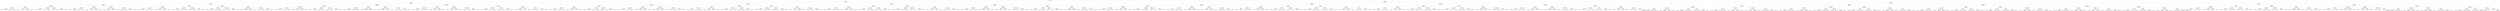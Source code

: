 digraph G{
1092104941 [label="Node{data=[6017, 6017]}"]
1092104941 -> 1490852890
1490852890 [label="Node{data=[4151, 4151]}"]
1490852890 -> 1303054146
1303054146 [label="Node{data=[3082, 3082]}"]
1303054146 -> 959870495
959870495 [label="Node{data=[2187, 2187]}"]
959870495 -> 968471694
968471694 [label="Node{data=[1561, 1561]}"]
968471694 -> 96064495
96064495 [label="Node{data=[1486, 1486]}"]
96064495 -> 280839437
280839437 [label="Node{data=[1475, 1475]}"]
280839437 -> 439439243
439439243 [label="Node{data=[1471, 1471]}"]
439439243 -> 1851299207
1851299207 [label="Node{data=[1032, 1032]}"]
1851299207 -> 624235784
624235784 [label="Node{data=[933, 933]}"]
1851299207 -> 1599777166
1599777166 [label="Node{data=[1459, 1459]}"]
439439243 -> 1334307065
1334307065 [label="Node{data=[1473, 1473]}"]
1334307065 -> 1708767267
1708767267 [label="Node{data=[1472, 1472]}"]
1334307065 -> 1758031045
1758031045 [label="Node{data=[1474, 1474]}"]
280839437 -> 1658171019
1658171019 [label="Node{data=[1479, 1479]}"]
1658171019 -> 308625928
308625928 [label="Node{data=[1477, 1477]}"]
308625928 -> 978712775
978712775 [label="Node{data=[1476, 1476]}"]
308625928 -> 433656844
433656844 [label="Node{data=[1478, 1478]}"]
1658171019 -> 1454850122
1454850122 [label="Node{data=[1481, 1481]}"]
1454850122 -> 1861889430
1861889430 [label="Node{data=[1480, 1480]}"]
1454850122 -> 2080138062
2080138062 [label="Node{data=[1482, 1482]}"]
96064495 -> 710173001
710173001 [label="Node{data=[1536, 1536]}"]
710173001 -> 1183699289
1183699289 [label="Node{data=[1532, 1532]}"]
1183699289 -> 2032452227
2032452227 [label="Node{data=[1530, 1530]}"]
2032452227 -> 1633298682
1633298682 [label="Node{data=[1529, 1529]}"]
2032452227 -> 1745703857
1745703857 [label="Node{data=[1531, 1531]}"]
1183699289 -> 1084375280
1084375280 [label="Node{data=[1534, 1534]}"]
1084375280 -> 525185725
525185725 [label="Node{data=[1533, 1533]}"]
1084375280 -> 803230806
803230806 [label="Node{data=[1535, 1535]}"]
710173001 -> 762448576
762448576 [label="Node{data=[1540, 1540]}"]
762448576 -> 2131065438
2131065438 [label="Node{data=[1538, 1538]}"]
2131065438 -> 229635929
229635929 [label="Node{data=[1537, 1537]}"]
2131065438 -> 541085790
541085790 [label="Node{data=[1539, 1539]}"]
762448576 -> 492399260
492399260 [label="Node{data=[1559, 1559]}"]
492399260 -> 1239033059
1239033059 [label="Node{data=[1541, 1541]}"]
492399260 -> 1002248126
1002248126 [label="Node{data=[1560, 1560]}"]
968471694 -> 433938999
433938999 [label="Node{data=[1577, 1577]}"]
433938999 -> 1334240794
1334240794 [label="Node{data=[1569, 1569]}"]
1334240794 -> 1466117685
1466117685 [label="Node{data=[1565, 1565]}"]
1466117685 -> 70304640
70304640 [label="Node{data=[1563, 1563]}"]
70304640 -> 1980683755
1980683755 [label="Node{data=[1562, 1562]}"]
70304640 -> 247483142
247483142 [label="Node{data=[1564, 1564]}"]
1466117685 -> 1084018285
1084018285 [label="Node{data=[1567, 1567]}"]
1084018285 -> 1110587709
1110587709 [label="Node{data=[1566, 1566]}"]
1084018285 -> 1108548893
1108548893 [label="Node{data=[1568, 1568]}"]
1334240794 -> 1309140514
1309140514 [label="Node{data=[1573, 1573]}"]
1309140514 -> 1758373417
1758373417 [label="Node{data=[1571, 1571]}"]
1758373417 -> 1004962268
1004962268 [label="Node{data=[1570, 1570]}"]
1758373417 -> 1632081992
1632081992 [label="Node{data=[1572, 1572]}"]
1309140514 -> 268453044
268453044 [label="Node{data=[1575, 1575]}"]
268453044 -> 232933235
232933235 [label="Node{data=[1574, 1574]}"]
268453044 -> 42327922
42327922 [label="Node{data=[1576, 1576]}"]
433938999 -> 1608352434
1608352434 [label="Node{data=[2179, 2179]}"]
1608352434 -> 1298815001
1298815001 [label="Node{data=[1765, 1765]}"]
1298815001 -> 1378637592
1378637592 [label="Node{data=[1579, 1579]}"]
1378637592 -> 2122218592
2122218592 [label="Node{data=[1578, 1578]}"]
1378637592 -> 1300609295
1300609295 [label="Node{data=[1659, 1659]}"]
1298815001 -> 1378916918
1378916918 [label="Node{data=[2177, 2177]}"]
1378916918 -> 1645511679
1645511679 [label="Node{data=[2133, 2133]}"]
1378916918 -> 1870950049
1870950049 [label="Node{data=[2178, 2178]}"]
1608352434 -> 254406559
254406559 [label="Node{data=[2183, 2183]}"]
254406559 -> 1503540582
1503540582 [label="Node{data=[2181, 2181]}"]
1503540582 -> 525557457
525557457 [label="Node{data=[2180, 2180]}"]
1503540582 -> 1408158460
1408158460 [label="Node{data=[2182, 2182]}"]
254406559 -> 326861321
326861321 [label="Node{data=[2185, 2185]}"]
326861321 -> 996581381
996581381 [label="Node{data=[2184, 2184]}"]
326861321 -> 1044825198
1044825198 [label="Node{data=[2186, 2186]}"]
959870495 -> 467292272
467292272 [label="Node{data=[2219, 2219]}"]
467292272 -> 1425994440
1425994440 [label="Node{data=[2203, 2203]}"]
1425994440 -> 1511397082
1511397082 [label="Node{data=[2195, 2195]}"]
1511397082 -> 1383849026
1383849026 [label="Node{data=[2191, 2191]}"]
1383849026 -> 468406189
468406189 [label="Node{data=[2189, 2189]}"]
468406189 -> 941659818
941659818 [label="Node{data=[2188, 2188]}"]
468406189 -> 1391126450
1391126450 [label="Node{data=[2190, 2190]}"]
1383849026 -> 1585424481
1585424481 [label="Node{data=[2193, 2193]}"]
1585424481 -> 531104292
531104292 [label="Node{data=[2192, 2192]}"]
1585424481 -> 595673789
595673789 [label="Node{data=[2194, 2194]}"]
1511397082 -> 651421192
651421192 [label="Node{data=[2199, 2199]}"]
651421192 -> 97283603
97283603 [label="Node{data=[2197, 2197]}"]
97283603 -> 1521149356
1521149356 [label="Node{data=[2196, 2196]}"]
97283603 -> 1930940654
1930940654 [label="Node{data=[2198, 2198]}"]
651421192 -> 1254988578
1254988578 [label="Node{data=[2201, 2201]}"]
1254988578 -> 748148894
748148894 [label="Node{data=[2200, 2200]}"]
1254988578 -> 555601701
555601701 [label="Node{data=[2202, 2202]}"]
1425994440 -> 1816193864
1816193864 [label="Node{data=[2211, 2211]}"]
1816193864 -> 1249016169
1249016169 [label="Node{data=[2207, 2207]}"]
1249016169 -> 1479740305
1479740305 [label="Node{data=[2205, 2205]}"]
1479740305 -> 387482453
387482453 [label="Node{data=[2204, 2204]}"]
1479740305 -> 2087268437
2087268437 [label="Node{data=[2206, 2206]}"]
1249016169 -> 621393792
621393792 [label="Node{data=[2209, 2209]}"]
621393792 -> 1705398067
1705398067 [label="Node{data=[2208, 2208]}"]
621393792 -> 913795833
913795833 [label="Node{data=[2210, 2210]}"]
1816193864 -> 61411322
61411322 [label="Node{data=[2215, 2215]}"]
61411322 -> 1811160504
1811160504 [label="Node{data=[2213, 2213]}"]
1811160504 -> 1014765602
1014765602 [label="Node{data=[2212, 2212]}"]
1811160504 -> 827432438
827432438 [label="Node{data=[2214, 2214]}"]
61411322 -> 2051838713
2051838713 [label="Node{data=[2217, 2217]}"]
2051838713 -> 832457173
832457173 [label="Node{data=[2216, 2216]}"]
2051838713 -> 1845492428
1845492428 [label="Node{data=[2218, 2218]}"]
467292272 -> 1358722216
1358722216 [label="Node{data=[3066, 3066]}"]
1358722216 -> 1320812308
1320812308 [label="Node{data=[2227, 2227]}"]
1320812308 -> 229300215
229300215 [label="Node{data=[2223, 2223]}"]
229300215 -> 529622292
529622292 [label="Node{data=[2221, 2221]}"]
529622292 -> 746261370
746261370 [label="Node{data=[2220, 2220]}"]
529622292 -> 758841534
758841534 [label="Node{data=[2222, 2222]}"]
229300215 -> 1987407745
1987407745 [label="Node{data=[2225, 2225]}"]
1987407745 -> 1649937822
1649937822 [label="Node{data=[2224, 2224]}"]
1987407745 -> 369949300
369949300 [label="Node{data=[2226, 2226]}"]
1320812308 -> 1665611515
1665611515 [label="Node{data=[2394, 2394]}"]
1665611515 -> 1041454197
1041454197 [label="Node{data=[2229, 2229]}"]
1041454197 -> 478517972
478517972 [label="Node{data=[2228, 2228]}"]
1041454197 -> 1831537770
1831537770 [label="Node{data=[2230, 2230]}"]
1665611515 -> 931205082
931205082 [label="Node{data=[2396, 2396]}"]
931205082 -> 328553891
328553891 [label="Node{data=[2395, 2395]}"]
931205082 -> 594951743
594951743 [label="Node{data=[2397, 2397]}"]
1358722216 -> 378224231
378224231 [label="Node{data=[3074, 3074]}"]
378224231 -> 701177011
701177011 [label="Node{data=[3070, 3070]}"]
701177011 -> 273316964
273316964 [label="Node{data=[3068, 3068]}"]
273316964 -> 48185236
48185236 [label="Node{data=[3067, 3067]}"]
273316964 -> 1307066798
1307066798 [label="Node{data=[3069, 3069]}"]
701177011 -> 1010295332
1010295332 [label="Node{data=[3072, 3072]}"]
1010295332 -> 2145190042
2145190042 [label="Node{data=[3071, 3071]}"]
1010295332 -> 67478378
67478378 [label="Node{data=[3073, 3073]}"]
378224231 -> 200243061
200243061 [label="Node{data=[3078, 3078]}"]
200243061 -> 147493614
147493614 [label="Node{data=[3076, 3076]}"]
147493614 -> 520395453
520395453 [label="Node{data=[3075, 3075]}"]
147493614 -> 909341892
909341892 [label="Node{data=[3077, 3077]}"]
200243061 -> 1175976360
1175976360 [label="Node{data=[3080, 3080]}"]
1175976360 -> 437669478
437669478 [label="Node{data=[3079, 3079]}"]
1175976360 -> 570224363
570224363 [label="Node{data=[3081, 3081]}"]
1303054146 -> 214182724
214182724 [label="Node{data=[4026, 4026]}"]
214182724 -> 1978096077
1978096077 [label="Node{data=[3532, 3532]}"]
1978096077 -> 1563053161
1563053161 [label="Node{data=[3452, 3452]}"]
1563053161 -> 459762321
459762321 [label="Node{data=[3444, 3444]}"]
459762321 -> 911539378
911539378 [label="Node{data=[3440, 3440]}"]
911539378 -> 2033382020
2033382020 [label="Node{data=[3399, 3399]}"]
2033382020 -> 1995743439
1995743439 [label="Node{data=[3106, 3106]}"]
2033382020 -> 1458012002
1458012002 [label="Node{data=[3439, 3439]}"]
911539378 -> 1195878496
1195878496 [label="Node{data=[3442, 3442]}"]
1195878496 -> 697291998
697291998 [label="Node{data=[3441, 3441]}"]
1195878496 -> 2058288120
2058288120 [label="Node{data=[3443, 3443]}"]
459762321 -> 400529312
400529312 [label="Node{data=[3448, 3448]}"]
400529312 -> 1839278483
1839278483 [label="Node{data=[3446, 3446]}"]
1839278483 -> 987707869
987707869 [label="Node{data=[3445, 3445]}"]
1839278483 -> 925066309
925066309 [label="Node{data=[3447, 3447]}"]
400529312 -> 1546295190
1546295190 [label="Node{data=[3450, 3450]}"]
1546295190 -> 941867057
941867057 [label="Node{data=[3449, 3449]}"]
1546295190 -> 2071009081
2071009081 [label="Node{data=[3451, 3451]}"]
1563053161 -> 1465664862
1465664862 [label="Node{data=[3460, 3460]}"]
1465664862 -> 1606610436
1606610436 [label="Node{data=[3456, 3456]}"]
1606610436 -> 2034671493
2034671493 [label="Node{data=[3454, 3454]}"]
2034671493 -> 184387403
184387403 [label="Node{data=[3453, 3453]}"]
2034671493 -> 1069434367
1069434367 [label="Node{data=[3455, 3455]}"]
1606610436 -> 2009349826
2009349826 [label="Node{data=[3458, 3458]}"]
2009349826 -> 976432392
976432392 [label="Node{data=[3457, 3457]}"]
2009349826 -> 1544692442
1544692442 [label="Node{data=[3459, 3459]}"]
1465664862 -> 290325786
290325786 [label="Node{data=[3499, 3499]}"]
290325786 -> 1202326495
1202326495 [label="Node{data=[3462, 3462]}"]
1202326495 -> 1691497807
1691497807 [label="Node{data=[3461, 3461]}"]
1202326495 -> 689688573
689688573 [label="Node{data=[3463, 3463]}"]
290325786 -> 1218210065
1218210065 [label="Node{data=[3530, 3530]}"]
1218210065 -> 1602185006
1602185006 [label="Node{data=[3502, 3502]}"]
1218210065 -> 720525763
720525763 [label="Node{data=[3531, 3531]}"]
1978096077 -> 1575030599
1575030599 [label="Node{data=[3921, 3921]}"]
1575030599 -> 1990074635
1990074635 [label="Node{data=[3540, 3540]}"]
1990074635 -> 1383890657
1383890657 [label="Node{data=[3536, 3536]}"]
1383890657 -> 1786255660
1786255660 [label="Node{data=[3534, 3534]}"]
1786255660 -> 1060546579
1060546579 [label="Node{data=[3533, 3533]}"]
1786255660 -> 942096519
942096519 [label="Node{data=[3535, 3535]}"]
1383890657 -> 161327636
161327636 [label="Node{data=[3538, 3538]}"]
161327636 -> 587625330
587625330 [label="Node{data=[3537, 3537]}"]
161327636 -> 704258353
704258353 [label="Node{data=[3539, 3539]}"]
1990074635 -> 727416817
727416817 [label="Node{data=[3631, 3631]}"]
727416817 -> 1341304196
1341304196 [label="Node{data=[3542, 3542]}"]
1341304196 -> 1610599147
1610599147 [label="Node{data=[3541, 3541]}"]
1341304196 -> 670342028
670342028 [label="Node{data=[3543, 3543]}"]
727416817 -> 1461771380
1461771380 [label="Node{data=[3914, 3914]}"]
1461771380 -> 233100697
233100697 [label="Node{data=[3655, 3655]}"]
1461771380 -> 753794652
753794652 [label="Node{data=[3920, 3920]}"]
1575030599 -> 801515702
801515702 [label="Node{data=[4018, 4018]}"]
801515702 -> 2127860294
2127860294 [label="Node{data=[3964, 3964]}"]
2127860294 -> 1429723160
1429723160 [label="Node{data=[3962, 3962]}"]
1429723160 -> 376165372
376165372 [label="Node{data=[3922, 3922]}"]
1429723160 -> 150391327
150391327 [label="Node{data=[3963, 3963]}"]
2127860294 -> 1391079397
1391079397 [label="Node{data=[4016, 4016]}"]
1391079397 -> 972475064
972475064 [label="Node{data=[3987, 3987]}"]
1391079397 -> 1900681801
1900681801 [label="Node{data=[4017, 4017]}"]
801515702 -> 1330810957
1330810957 [label="Node{data=[4022, 4022]}"]
1330810957 -> 1287916357
1287916357 [label="Node{data=[4020, 4020]}"]
1287916357 -> 1130933103
1130933103 [label="Node{data=[4019, 4019]}"]
1287916357 -> 1649502489
1649502489 [label="Node{data=[4021, 4021]}"]
1330810957 -> 962223590
962223590 [label="Node{data=[4024, 4024]}"]
962223590 -> 1437132715
1437132715 [label="Node{data=[4023, 4023]}"]
962223590 -> 1402801570
1402801570 [label="Node{data=[4025, 4025]}"]
214182724 -> 988659561
988659561 [label="Node{data=[4119, 4119]}"]
988659561 -> 1370710207
1370710207 [label="Node{data=[4042, 4042]}"]
1370710207 -> 1127501981
1127501981 [label="Node{data=[4034, 4034]}"]
1127501981 -> 2021631300
2021631300 [label="Node{data=[4030, 4030]}"]
2021631300 -> 792611797
792611797 [label="Node{data=[4028, 4028]}"]
792611797 -> 1707237397
1707237397 [label="Node{data=[4027, 4027]}"]
792611797 -> 68379784
68379784 [label="Node{data=[4029, 4029]}"]
2021631300 -> 29603019
29603019 [label="Node{data=[4032, 4032]}"]
29603019 -> 1551771589
1551771589 [label="Node{data=[4031, 4031]}"]
29603019 -> 717891223
717891223 [label="Node{data=[4033, 4033]}"]
1127501981 -> 895627362
895627362 [label="Node{data=[4038, 4038]}"]
895627362 -> 698068969
698068969 [label="Node{data=[4036, 4036]}"]
698068969 -> 74900752
74900752 [label="Node{data=[4035, 4035]}"]
698068969 -> 2146669975
2146669975 [label="Node{data=[4037, 4037]}"]
895627362 -> 1538673451
1538673451 [label="Node{data=[4040, 4040]}"]
1538673451 -> 799425363
799425363 [label="Node{data=[4039, 4039]}"]
1538673451 -> 483093970
483093970 [label="Node{data=[4041, 4041]}"]
1370710207 -> 2146897137
2146897137 [label="Node{data=[4050, 4050]}"]
2146897137 -> 384954167
384954167 [label="Node{data=[4046, 4046]}"]
384954167 -> 198216289
198216289 [label="Node{data=[4044, 4044]}"]
198216289 -> 1286783796
1286783796 [label="Node{data=[4043, 4043]}"]
198216289 -> 191225559
191225559 [label="Node{data=[4045, 4045]}"]
384954167 -> 309592283
309592283 [label="Node{data=[4048, 4048]}"]
309592283 -> 502797174
502797174 [label="Node{data=[4047, 4047]}"]
309592283 -> 1200212126
1200212126 [label="Node{data=[4049, 4049]}"]
2146897137 -> 1648309726
1648309726 [label="Node{data=[4054, 4054]}"]
1648309726 -> 1350538138
1350538138 [label="Node{data=[4052, 4052]}"]
1350538138 -> 222386496
222386496 [label="Node{data=[4051, 4051]}"]
1350538138 -> 75869518
75869518 [label="Node{data=[4053, 4053]}"]
1648309726 -> 529529285
529529285 [label="Node{data=[4117, 4117]}"]
529529285 -> 868240109
868240109 [label="Node{data=[4055, 4055]}"]
529529285 -> 877436556
877436556 [label="Node{data=[4118, 4118]}"]
988659561 -> 495626902
495626902 [label="Node{data=[4135, 4135]}"]
495626902 -> 2099984691
2099984691 [label="Node{data=[4127, 4127]}"]
2099984691 -> 1284346713
1284346713 [label="Node{data=[4123, 4123]}"]
1284346713 -> 476433594
476433594 [label="Node{data=[4121, 4121]}"]
476433594 -> 1425218490
1425218490 [label="Node{data=[4120, 4120]}"]
476433594 -> 1890927286
1890927286 [label="Node{data=[4122, 4122]}"]
1284346713 -> 1342308514
1342308514 [label="Node{data=[4125, 4125]}"]
1342308514 -> 1655703044
1655703044 [label="Node{data=[4124, 4124]}"]
1342308514 -> 785575715
785575715 [label="Node{data=[4126, 4126]}"]
2099984691 -> 1957214397
1957214397 [label="Node{data=[4131, 4131]}"]
1957214397 -> 879735194
879735194 [label="Node{data=[4129, 4129]}"]
879735194 -> 1443696949
1443696949 [label="Node{data=[4128, 4128]}"]
879735194 -> 1864324896
1864324896 [label="Node{data=[4130, 4130]}"]
1957214397 -> 1589864238
1589864238 [label="Node{data=[4133, 4133]}"]
1589864238 -> 392822285
392822285 [label="Node{data=[4132, 4132]}"]
1589864238 -> 693358956
693358956 [label="Node{data=[4134, 4134]}"]
495626902 -> 1012933937
1012933937 [label="Node{data=[4143, 4143]}"]
1012933937 -> 2036326276
2036326276 [label="Node{data=[4139, 4139]}"]
2036326276 -> 555671348
555671348 [label="Node{data=[4137, 4137]}"]
555671348 -> 376545994
376545994 [label="Node{data=[4136, 4136]}"]
555671348 -> 730154136
730154136 [label="Node{data=[4138, 4138]}"]
2036326276 -> 748752275
748752275 [label="Node{data=[4141, 4141]}"]
748752275 -> 2064748620
2064748620 [label="Node{data=[4140, 4140]}"]
748752275 -> 1626147350
1626147350 [label="Node{data=[4142, 4142]}"]
1012933937 -> 1640837911
1640837911 [label="Node{data=[4147, 4147]}"]
1640837911 -> 1160013608
1160013608 [label="Node{data=[4145, 4145]}"]
1160013608 -> 843058224
843058224 [label="Node{data=[4144, 4144]}"]
1160013608 -> 980753876
980753876 [label="Node{data=[4146, 4146]}"]
1640837911 -> 841532422
841532422 [label="Node{data=[4149, 4149]}"]
841532422 -> 1414789196
1414789196 [label="Node{data=[4148, 4148]}"]
841532422 -> 1723883386
1723883386 [label="Node{data=[4150, 4150]}"]
1490852890 -> 1959355851
1959355851 [label="Node{data=[4961, 4961]}"]
1959355851 -> 11900832
11900832 [label="Node{data=[4474, 4474]}"]
11900832 -> 1273994850
1273994850 [label="Node{data=[4289, 4289]}"]
1273994850 -> 791688170
791688170 [label="Node{data=[4225, 4225]}"]
791688170 -> 283700474
283700474 [label="Node{data=[4217, 4217]}"]
283700474 -> 1011642832
1011642832 [label="Node{data=[4213, 4213]}"]
1011642832 -> 199750837
199750837 [label="Node{data=[4153, 4153]}"]
199750837 -> 635844928
635844928 [label="Node{data=[4152, 4152]}"]
199750837 -> 1916706362
1916706362 [label="Node{data=[4154, 4154]}"]
1011642832 -> 757314396
757314396 [label="Node{data=[4215, 4215]}"]
757314396 -> 425043985
425043985 [label="Node{data=[4214, 4214]}"]
757314396 -> 233684546
233684546 [label="Node{data=[4216, 4216]}"]
283700474 -> 186920587
186920587 [label="Node{data=[4221, 4221]}"]
186920587 -> 1001248224
1001248224 [label="Node{data=[4219, 4219]}"]
1001248224 -> 252508068
252508068 [label="Node{data=[4218, 4218]}"]
1001248224 -> 1878214569
1878214569 [label="Node{data=[4220, 4220]}"]
186920587 -> 1158249642
1158249642 [label="Node{data=[4223, 4223]}"]
1158249642 -> 283026238
283026238 [label="Node{data=[4222, 4222]}"]
1158249642 -> 2013779798
2013779798 [label="Node{data=[4224, 4224]}"]
791688170 -> 230427120
230427120 [label="Node{data=[4281, 4281]}"]
230427120 -> 56547521
56547521 [label="Node{data=[4277, 4277]}"]
56547521 -> 1727814855
1727814855 [label="Node{data=[4227, 4227]}"]
1727814855 -> 545757737
545757737 [label="Node{data=[4226, 4226]}"]
1727814855 -> 1293542464
1293542464 [label="Node{data=[4228, 4228]}"]
56547521 -> 955557362
955557362 [label="Node{data=[4279, 4279]}"]
955557362 -> 1022024783
1022024783 [label="Node{data=[4278, 4278]}"]
955557362 -> 547381033
547381033 [label="Node{data=[4280, 4280]}"]
230427120 -> 572097689
572097689 [label="Node{data=[4285, 4285]}"]
572097689 -> 1063222813
1063222813 [label="Node{data=[4283, 4283]}"]
1063222813 -> 1430115613
1430115613 [label="Node{data=[4282, 4282]}"]
1063222813 -> 2001113476
2001113476 [label="Node{data=[4284, 4284]}"]
572097689 -> 420867769
420867769 [label="Node{data=[4287, 4287]}"]
420867769 -> 1568592912
1568592912 [label="Node{data=[4286, 4286]}"]
420867769 -> 1716545439
1716545439 [label="Node{data=[4288, 4288]}"]
1273994850 -> 634982496
634982496 [label="Node{data=[4305, 4305]}"]
634982496 -> 319771204
319771204 [label="Node{data=[4297, 4297]}"]
319771204 -> 955959905
955959905 [label="Node{data=[4293, 4293]}"]
955959905 -> 1567829630
1567829630 [label="Node{data=[4291, 4291]}"]
1567829630 -> 818180000
818180000 [label="Node{data=[4290, 4290]}"]
1567829630 -> 1504745102
1504745102 [label="Node{data=[4292, 4292]}"]
955959905 -> 930608667
930608667 [label="Node{data=[4295, 4295]}"]
930608667 -> 1941122645
1941122645 [label="Node{data=[4294, 4294]}"]
930608667 -> 1620698860
1620698860 [label="Node{data=[4296, 4296]}"]
319771204 -> 1027606679
1027606679 [label="Node{data=[4301, 4301]}"]
1027606679 -> 890238474
890238474 [label="Node{data=[4299, 4299]}"]
890238474 -> 1604630392
1604630392 [label="Node{data=[4298, 4298]}"]
890238474 -> 1889899750
1889899750 [label="Node{data=[4300, 4300]}"]
1027606679 -> 1293696725
1293696725 [label="Node{data=[4303, 4303]}"]
1293696725 -> 132722394
132722394 [label="Node{data=[4302, 4302]}"]
1293696725 -> 2106345000
2106345000 [label="Node{data=[4304, 4304]}"]
634982496 -> 559083483
559083483 [label="Node{data=[4466, 4466]}"]
559083483 -> 219449266
219449266 [label="Node{data=[4379, 4379]}"]
219449266 -> 1137043252
1137043252 [label="Node{data=[4336, 4336]}"]
1137043252 -> 1550275682
1550275682 [label="Node{data=[4306, 4306]}"]
1137043252 -> 1786594306
1786594306 [label="Node{data=[4358, 4358]}"]
219449266 -> 1140684776
1140684776 [label="Node{data=[4416, 4416]}"]
1140684776 -> 795727076
795727076 [label="Node{data=[4398, 4398]}"]
1140684776 -> 1238319407
1238319407 [label="Node{data=[4465, 4465]}"]
559083483 -> 1225937216
1225937216 [label="Node{data=[4470, 4470]}"]
1225937216 -> 1635265981
1635265981 [label="Node{data=[4468, 4468]}"]
1635265981 -> 544415618
544415618 [label="Node{data=[4467, 4467]}"]
1635265981 -> 319222938
319222938 [label="Node{data=[4469, 4469]}"]
1225937216 -> 1212497899
1212497899 [label="Node{data=[4472, 4472]}"]
1212497899 -> 1760622235
1760622235 [label="Node{data=[4471, 4471]}"]
1212497899 -> 1346861832
1346861832 [label="Node{data=[4473, 4473]}"]
11900832 -> 1958868926
1958868926 [label="Node{data=[4831, 4831]}"]
1958868926 -> 362423466
362423466 [label="Node{data=[4815, 4815]}"]
362423466 -> 2050055340
2050055340 [label="Node{data=[4561, 4561]}"]
2050055340 -> 298186713
298186713 [label="Node{data=[4478, 4478]}"]
298186713 -> 1791135320
1791135320 [label="Node{data=[4476, 4476]}"]
1791135320 -> 775506142
775506142 [label="Node{data=[4475, 4475]}"]
1791135320 -> 1579001225
1579001225 [label="Node{data=[4477, 4477]}"]
298186713 -> 1616444076
1616444076 [label="Node{data=[4480, 4480]}"]
1616444076 -> 513153201
513153201 [label="Node{data=[4479, 4479]}"]
1616444076 -> 2047724549
2047724549 [label="Node{data=[4547, 4547]}"]
2050055340 -> 1225727776
1225727776 [label="Node{data=[4811, 4811]}"]
1225727776 -> 1856307511
1856307511 [label="Node{data=[4809, 4809]}"]
1856307511 -> 1087950786
1087950786 [label="Node{data=[4808, 4808]}"]
1856307511 -> 1419857464
1419857464 [label="Node{data=[4810, 4810]}"]
1225727776 -> 1701227923
1701227923 [label="Node{data=[4813, 4813]}"]
1701227923 -> 596423857
596423857 [label="Node{data=[4812, 4812]}"]
1701227923 -> 632080861
632080861 [label="Node{data=[4814, 4814]}"]
362423466 -> 2065859550
2065859550 [label="Node{data=[4823, 4823]}"]
2065859550 -> 729326364
729326364 [label="Node{data=[4819, 4819]}"]
729326364 -> 1830265854
1830265854 [label="Node{data=[4817, 4817]}"]
1830265854 -> 775323040
775323040 [label="Node{data=[4816, 4816]}"]
1830265854 -> 1105541067
1105541067 [label="Node{data=[4818, 4818]}"]
729326364 -> 803933352
803933352 [label="Node{data=[4821, 4821]}"]
803933352 -> 2142454520
2142454520 [label="Node{data=[4820, 4820]}"]
803933352 -> 1660287955
1660287955 [label="Node{data=[4822, 4822]}"]
2065859550 -> 172409641
172409641 [label="Node{data=[4827, 4827]}"]
172409641 -> 2101284997
2101284997 [label="Node{data=[4825, 4825]}"]
2101284997 -> 419314008
419314008 [label="Node{data=[4824, 4824]}"]
2101284997 -> 1427665655
1427665655 [label="Node{data=[4826, 4826]}"]
172409641 -> 1778105590
1778105590 [label="Node{data=[4829, 4829]}"]
1778105590 -> 1824862836
1824862836 [label="Node{data=[4828, 4828]}"]
1778105590 -> 85516877
85516877 [label="Node{data=[4830, 4830]}"]
1958868926 -> 327264211
327264211 [label="Node{data=[4945, 4945]}"]
327264211 -> 657044825
657044825 [label="Node{data=[4839, 4839]}"]
657044825 -> 1656382810
1656382810 [label="Node{data=[4835, 4835]}"]
1656382810 -> 544401866
544401866 [label="Node{data=[4833, 4833]}"]
544401866 -> 1054047528
1054047528 [label="Node{data=[4832, 4832]}"]
544401866 -> 1421513942
1421513942 [label="Node{data=[4834, 4834]}"]
1656382810 -> 1704704942
1704704942 [label="Node{data=[4837, 4837]}"]
1704704942 -> 1385177710
1385177710 [label="Node{data=[4836, 4836]}"]
1704704942 -> 2005876521
2005876521 [label="Node{data=[4838, 4838]}"]
657044825 -> 1997740330
1997740330 [label="Node{data=[4843, 4843]}"]
1997740330 -> 1332583085
1332583085 [label="Node{data=[4841, 4841]}"]
1332583085 -> 482165372
482165372 [label="Node{data=[4840, 4840]}"]
1332583085 -> 306528437
306528437 [label="Node{data=[4842, 4842]}"]
1997740330 -> 2104541598
2104541598 [label="Node{data=[4907, 4907]}"]
2104541598 -> 1592493167
1592493167 [label="Node{data=[4905, 4905]}"]
2104541598 -> 682853228
682853228 [label="Node{data=[4931, 4931]}"]
327264211 -> 273366567
273366567 [label="Node{data=[4953, 4953]}"]
273366567 -> 1808560513
1808560513 [label="Node{data=[4949, 4949]}"]
1808560513 -> 1762023531
1762023531 [label="Node{data=[4947, 4947]}"]
1762023531 -> 1570377412
1570377412 [label="Node{data=[4946, 4946]}"]
1762023531 -> 342468950
342468950 [label="Node{data=[4948, 4948]}"]
1808560513 -> 480346659
480346659 [label="Node{data=[4951, 4951]}"]
480346659 -> 1203717340
1203717340 [label="Node{data=[4950, 4950]}"]
480346659 -> 1247715009
1247715009 [label="Node{data=[4952, 4952]}"]
273366567 -> 329563589
329563589 [label="Node{data=[4957, 4957]}"]
329563589 -> 50631944
50631944 [label="Node{data=[4955, 4955]}"]
50631944 -> 1050716176
1050716176 [label="Node{data=[4954, 4954]}"]
50631944 -> 3576211
3576211 [label="Node{data=[4956, 4956]}"]
329563589 -> 910839493
910839493 [label="Node{data=[4959, 4959]}"]
910839493 -> 297873873
297873873 [label="Node{data=[4958, 4958]}"]
910839493 -> 706411473
706411473 [label="Node{data=[4960, 4960]}"]
1959355851 -> 504646920
504646920 [label="Node{data=[5527, 5527]}"]
504646920 -> 2051802217
2051802217 [label="Node{data=[5086, 5086]}"]
2051802217 -> 1645997384
1645997384 [label="Node{data=[5051, 5051]}"]
1645997384 -> 522340009
522340009 [label="Node{data=[5043, 5043]}"]
522340009 -> 593638472
593638472 [label="Node{data=[4965, 4965]}"]
593638472 -> 966202113
966202113 [label="Node{data=[4963, 4963]}"]
966202113 -> 81516758
81516758 [label="Node{data=[4962, 4962]}"]
966202113 -> 163697130
163697130 [label="Node{data=[4964, 4964]}"]
593638472 -> 993228014
993228014 [label="Node{data=[5041, 5041]}"]
993228014 -> 977106834
977106834 [label="Node{data=[5002, 5002]}"]
993228014 -> 1618613611
1618613611 [label="Node{data=[5042, 5042]}"]
522340009 -> 1739834895
1739834895 [label="Node{data=[5047, 5047]}"]
1739834895 -> 1191664147
1191664147 [label="Node{data=[5045, 5045]}"]
1191664147 -> 383202438
383202438 [label="Node{data=[5044, 5044]}"]
1191664147 -> 641116794
641116794 [label="Node{data=[5046, 5046]}"]
1739834895 -> 1598853901
1598853901 [label="Node{data=[5049, 5049]}"]
1598853901 -> 585538869
585538869 [label="Node{data=[5048, 5048]}"]
1598853901 -> 221970155
221970155 [label="Node{data=[5050, 5050]}"]
1645997384 -> 516743244
516743244 [label="Node{data=[5078, 5078]}"]
516743244 -> 631495779
631495779 [label="Node{data=[5074, 5074]}"]
631495779 -> 859497175
859497175 [label="Node{data=[5053, 5053]}"]
859497175 -> 1764597757
1764597757 [label="Node{data=[5052, 5052]}"]
859497175 -> 270195732
270195732 [label="Node{data=[5073, 5073]}"]
631495779 -> 727796400
727796400 [label="Node{data=[5076, 5076]}"]
727796400 -> 1328097617
1328097617 [label="Node{data=[5075, 5075]}"]
727796400 -> 1258198334
1258198334 [label="Node{data=[5077, 5077]}"]
516743244 -> 205654537
205654537 [label="Node{data=[5082, 5082]}"]
205654537 -> 769123835
769123835 [label="Node{data=[5080, 5080]}"]
769123835 -> 724705969
724705969 [label="Node{data=[5079, 5079]}"]
769123835 -> 358286732
358286732 [label="Node{data=[5081, 5081]}"]
205654537 -> 164972396
164972396 [label="Node{data=[5084, 5084]}"]
164972396 -> 465535888
465535888 [label="Node{data=[5083, 5083]}"]
164972396 -> 564272636
564272636 [label="Node{data=[5085, 5085]}"]
2051802217 -> 1821907745
1821907745 [label="Node{data=[5172, 5172]}"]
1821907745 -> 1339412473
1339412473 [label="Node{data=[5124, 5124]}"]
1339412473 -> 672229008
672229008 [label="Node{data=[5090, 5090]}"]
672229008 -> 435016595
435016595 [label="Node{data=[5088, 5088]}"]
435016595 -> 897618588
897618588 [label="Node{data=[5087, 5087]}"]
435016595 -> 1422600658
1422600658 [label="Node{data=[5089, 5089]}"]
672229008 -> 2001592381
2001592381 [label="Node{data=[5092, 5092]}"]
2001592381 -> 13353996
13353996 [label="Node{data=[5091, 5091]}"]
2001592381 -> 829334267
829334267 [label="Node{data=[5093, 5093]}"]
1339412473 -> 1021741245
1021741245 [label="Node{data=[5168, 5168]}"]
1021741245 -> 607312660
607312660 [label="Node{data=[5166, 5166]}"]
607312660 -> 2055704634
2055704634 [label="Node{data=[5163, 5163]}"]
607312660 -> 1044028651
1044028651 [label="Node{data=[5167, 5167]}"]
1021741245 -> 907102449
907102449 [label="Node{data=[5170, 5170]}"]
907102449 -> 71950172
71950172 [label="Node{data=[5169, 5169]}"]
907102449 -> 1107921327
1107921327 [label="Node{data=[5171, 5171]}"]
1821907745 -> 683575489
683575489 [label="Node{data=[5180, 5180]}"]
683575489 -> 341052391
341052391 [label="Node{data=[5176, 5176]}"]
341052391 -> 1580041486
1580041486 [label="Node{data=[5174, 5174]}"]
1580041486 -> 1357327253
1357327253 [label="Node{data=[5173, 5173]}"]
1580041486 -> 205740488
205740488 [label="Node{data=[5175, 5175]}"]
341052391 -> 956063892
956063892 [label="Node{data=[5178, 5178]}"]
956063892 -> 172722032
172722032 [label="Node{data=[5177, 5177]}"]
956063892 -> 1671020079
1671020079 [label="Node{data=[5179, 5179]}"]
683575489 -> 1963075213
1963075213 [label="Node{data=[5470, 5470]}"]
1963075213 -> 782307449
782307449 [label="Node{data=[5182, 5182]}"]
782307449 -> 2022138586
2022138586 [label="Node{data=[5181, 5181]}"]
782307449 -> 1447150371
1447150371 [label="Node{data=[5354, 5354]}"]
1963075213 -> 840147240
840147240 [label="Node{data=[5525, 5525]}"]
840147240 -> 337071563
337071563 [label="Node{data=[5506, 5506]}"]
840147240 -> 1472560161
1472560161 [label="Node{data=[5526, 5526]}"]
504646920 -> 256238881
256238881 [label="Node{data=[5940, 5940]}"]
256238881 -> 544218880
544218880 [label="Node{data=[5924, 5924]}"]
544218880 -> 237467600
237467600 [label="Node{data=[5535, 5535]}"]
237467600 -> 1929324097
1929324097 [label="Node{data=[5531, 5531]}"]
1929324097 -> 1387510226
1387510226 [label="Node{data=[5529, 5529]}"]
1387510226 -> 1922774171
1922774171 [label="Node{data=[5528, 5528]}"]
1387510226 -> 1194808559
1194808559 [label="Node{data=[5530, 5530]}"]
1929324097 -> 1290911590
1290911590 [label="Node{data=[5533, 5533]}"]
1290911590 -> 63169027
63169027 [label="Node{data=[5532, 5532]}"]
1290911590 -> 676802828
676802828 [label="Node{data=[5534, 5534]}"]
237467600 -> 1429903557
1429903557 [label="Node{data=[5567, 5567]}"]
1429903557 -> 351344523
351344523 [label="Node{data=[5537, 5537]}"]
351344523 -> 138292460
138292460 [label="Node{data=[5536, 5536]}"]
351344523 -> 435205046
435205046 [label="Node{data=[5538, 5538]}"]
1429903557 -> 411954429
411954429 [label="Node{data=[5583, 5583]}"]
411954429 -> 81587496
81587496 [label="Node{data=[5571, 5571]}"]
411954429 -> 2113730579
2113730579 [label="Node{data=[5908, 5908]}"]
544218880 -> 1636669721
1636669721 [label="Node{data=[5932, 5932]}"]
1636669721 -> 370179025
370179025 [label="Node{data=[5928, 5928]}"]
370179025 -> 1967546774
1967546774 [label="Node{data=[5926, 5926]}"]
1967546774 -> 1876960077
1876960077 [label="Node{data=[5925, 5925]}"]
1967546774 -> 1655192313
1655192313 [label="Node{data=[5927, 5927]}"]
370179025 -> 2012416910
2012416910 [label="Node{data=[5930, 5930]}"]
2012416910 -> 830443063
830443063 [label="Node{data=[5929, 5929]}"]
2012416910 -> 1609251102
1609251102 [label="Node{data=[5931, 5931]}"]
1636669721 -> 2092417000
2092417000 [label="Node{data=[5936, 5936]}"]
2092417000 -> 326591627
326591627 [label="Node{data=[5934, 5934]}"]
326591627 -> 1588879076
1588879076 [label="Node{data=[5933, 5933]}"]
326591627 -> 1485942757
1485942757 [label="Node{data=[5935, 5935]}"]
2092417000 -> 421004256
421004256 [label="Node{data=[5938, 5938]}"]
421004256 -> 836988788
836988788 [label="Node{data=[5937, 5937]}"]
421004256 -> 1306281170
1306281170 [label="Node{data=[5939, 5939]}"]
256238881 -> 409416715
409416715 [label="Node{data=[5956, 5956]}"]
409416715 -> 1102652388
1102652388 [label="Node{data=[5948, 5948]}"]
1102652388 -> 1804303464
1804303464 [label="Node{data=[5944, 5944]}"]
1804303464 -> 1147031327
1147031327 [label="Node{data=[5942, 5942]}"]
1147031327 -> 1698233587
1698233587 [label="Node{data=[5941, 5941]}"]
1147031327 -> 1830180275
1830180275 [label="Node{data=[5943, 5943]}"]
1804303464 -> 1573788741
1573788741 [label="Node{data=[5946, 5946]}"]
1573788741 -> 1809745492
1809745492 [label="Node{data=[5945, 5945]}"]
1573788741 -> 1235431608
1235431608 [label="Node{data=[5947, 5947]}"]
1102652388 -> 373776370
373776370 [label="Node{data=[5952, 5952]}"]
373776370 -> 994465099
994465099 [label="Node{data=[5950, 5950]}"]
994465099 -> 607488081
607488081 [label="Node{data=[5949, 5949]}"]
994465099 -> 1958959775
1958959775 [label="Node{data=[5951, 5951]}"]
373776370 -> 1490498362
1490498362 [label="Node{data=[5954, 5954]}"]
1490498362 -> 1370675558
1370675558 [label="Node{data=[5953, 5953]}"]
1490498362 -> 1498264577
1498264577 [label="Node{data=[5955, 5955]}"]
409416715 -> 934545941
934545941 [label="Node{data=[6009, 6009]}"]
934545941 -> 1444655418
1444655418 [label="Node{data=[6005, 6005]}"]
1444655418 -> 287648630
287648630 [label="Node{data=[6003, 6003]}"]
287648630 -> 637303023
637303023 [label="Node{data=[5990, 5990]}"]
287648630 -> 839858919
839858919 [label="Node{data=[6004, 6004]}"]
1444655418 -> 957796349
957796349 [label="Node{data=[6007, 6007]}"]
957796349 -> 22035762
22035762 [label="Node{data=[6006, 6006]}"]
957796349 -> 1202525943
1202525943 [label="Node{data=[6008, 6008]}"]
934545941 -> 205440231
205440231 [label="Node{data=[6013, 6013]}"]
205440231 -> 56134586
56134586 [label="Node{data=[6011, 6011]}"]
56134586 -> 65118030
65118030 [label="Node{data=[6010, 6010]}"]
56134586 -> 752102251
752102251 [label="Node{data=[6012, 6012]}"]
205440231 -> 1446497258
1446497258 [label="Node{data=[6015, 6015]}"]
1446497258 -> 301305805
301305805 [label="Node{data=[6014, 6014]}"]
1446497258 -> 518093138
518093138 [label="Node{data=[6016, 6016]}"]
1092104941 -> 333678230
333678230 [label="Node{data=[8026, 8026]}"]
333678230 -> 2078500763
2078500763 [label="Node{data=[7794, 7794]}"]
2078500763 -> 1188369613
1188369613 [label="Node{data=[6222, 6222]}"]
1188369613 -> 1407966892
1407966892 [label="Node{data=[6075, 6075]}"]
1407966892 -> 1555248497
1555248497 [label="Node{data=[6033, 6033]}"]
1555248497 -> 1015828163
1015828163 [label="Node{data=[6025, 6025]}"]
1015828163 -> 1376863971
1376863971 [label="Node{data=[6021, 6021]}"]
1376863971 -> 1594031283
1594031283 [label="Node{data=[6019, 6019]}"]
1594031283 -> 442450591
442450591 [label="Node{data=[6018, 6018]}"]
1594031283 -> 1157365057
1157365057 [label="Node{data=[6020, 6020]}"]
1376863971 -> 478518627
478518627 [label="Node{data=[6023, 6023]}"]
478518627 -> 1420430628
1420430628 [label="Node{data=[6022, 6022]}"]
478518627 -> 880932500
880932500 [label="Node{data=[6024, 6024]}"]
1015828163 -> 797643952
797643952 [label="Node{data=[6029, 6029]}"]
797643952 -> 525728423
525728423 [label="Node{data=[6027, 6027]}"]
525728423 -> 462554948
462554948 [label="Node{data=[6026, 6026]}"]
525728423 -> 547125236
547125236 [label="Node{data=[6028, 6028]}"]
797643952 -> 1472584131
1472584131 [label="Node{data=[6031, 6031]}"]
1472584131 -> 1735754078
1735754078 [label="Node{data=[6030, 6030]}"]
1472584131 -> 1825968851
1825968851 [label="Node{data=[6032, 6032]}"]
1555248497 -> 800521066
800521066 [label="Node{data=[6041, 6041]}"]
800521066 -> 1447306398
1447306398 [label="Node{data=[6037, 6037]}"]
1447306398 -> 493887609
493887609 [label="Node{data=[6035, 6035]}"]
493887609 -> 1097656718
1097656718 [label="Node{data=[6034, 6034]}"]
493887609 -> 1494820706
1494820706 [label="Node{data=[6036, 6036]}"]
1447306398 -> 772708363
772708363 [label="Node{data=[6039, 6039]}"]
772708363 -> 853608027
853608027 [label="Node{data=[6038, 6038]}"]
772708363 -> 350726416
350726416 [label="Node{data=[6040, 6040]}"]
800521066 -> 72724185
72724185 [label="Node{data=[6045, 6045]}"]
72724185 -> 1589747864
1589747864 [label="Node{data=[6043, 6043]}"]
1589747864 -> 1688774341
1688774341 [label="Node{data=[6042, 6042]}"]
1589747864 -> 1303264361
1303264361 [label="Node{data=[6044, 6044]}"]
72724185 -> 1680109667
1680109667 [label="Node{data=[6047, 6047]}"]
1680109667 -> 934463775
934463775 [label="Node{data=[6046, 6046]}"]
1680109667 -> 378392482
378392482 [label="Node{data=[6074, 6074]}"]
1407966892 -> 721220718
721220718 [label="Node{data=[6206, 6206]}"]
721220718 -> 1838956090
1838956090 [label="Node{data=[6083, 6083]}"]
1838956090 -> 1279781031
1279781031 [label="Node{data=[6079, 6079]}"]
1279781031 -> 886038098
886038098 [label="Node{data=[6077, 6077]}"]
886038098 -> 2036142881
2036142881 [label="Node{data=[6076, 6076]}"]
886038098 -> 1966907358
1966907358 [label="Node{data=[6078, 6078]}"]
1279781031 -> 114115342
114115342 [label="Node{data=[6081, 6081]}"]
114115342 -> 1278877899
1278877899 [label="Node{data=[6080, 6080]}"]
114115342 -> 1567618678
1567618678 [label="Node{data=[6082, 6082]}"]
1838956090 -> 1279017066
1279017066 [label="Node{data=[6087, 6087]}"]
1279017066 -> 537243600
537243600 [label="Node{data=[6085, 6085]}"]
537243600 -> 1034223459
1034223459 [label="Node{data=[6084, 6084]}"]
537243600 -> 534405863
534405863 [label="Node{data=[6086, 6086]}"]
1279017066 -> 827022950
827022950 [label="Node{data=[6204, 6204]}"]
827022950 -> 1019022512
1019022512 [label="Node{data=[6088, 6088]}"]
827022950 -> 653829027
653829027 [label="Node{data=[6205, 6205]}"]
721220718 -> 1786323137
1786323137 [label="Node{data=[6214, 6214]}"]
1786323137 -> 27978630
27978630 [label="Node{data=[6210, 6210]}"]
27978630 -> 1428598671
1428598671 [label="Node{data=[6208, 6208]}"]
1428598671 -> 916515635
916515635 [label="Node{data=[6207, 6207]}"]
1428598671 -> 368880142
368880142 [label="Node{data=[6209, 6209]}"]
27978630 -> 1138529772
1138529772 [label="Node{data=[6212, 6212]}"]
1138529772 -> 593891535
593891535 [label="Node{data=[6211, 6211]}"]
1138529772 -> 305041123
305041123 [label="Node{data=[6213, 6213]}"]
1786323137 -> 1660090994
1660090994 [label="Node{data=[6218, 6218]}"]
1660090994 -> 1160146997
1160146997 [label="Node{data=[6216, 6216]}"]
1160146997 -> 1448468534
1448468534 [label="Node{data=[6215, 6215]}"]
1160146997 -> 812262793
812262793 [label="Node{data=[6217, 6217]}"]
1660090994 -> 1170106524
1170106524 [label="Node{data=[6220, 6220]}"]
1170106524 -> 871305158
871305158 [label="Node{data=[6219, 6219]}"]
1170106524 -> 1245842909
1245842909 [label="Node{data=[6221, 6221]}"]
1188369613 -> 728055665
728055665 [label="Node{data=[7687, 7687]}"]
728055665 -> 497637385
497637385 [label="Node{data=[7671, 7671]}"]
497637385 -> 1450435909
1450435909 [label="Node{data=[6230, 6230]}"]
1450435909 -> 210056883
210056883 [label="Node{data=[6226, 6226]}"]
210056883 -> 244915941
244915941 [label="Node{data=[6224, 6224]}"]
244915941 -> 1495758383
1495758383 [label="Node{data=[6223, 6223]}"]
244915941 -> 272099715
272099715 [label="Node{data=[6225, 6225]}"]
210056883 -> 891450776
891450776 [label="Node{data=[6228, 6228]}"]
891450776 -> 1930046447
1930046447 [label="Node{data=[6227, 6227]}"]
891450776 -> 301907375
301907375 [label="Node{data=[6229, 6229]}"]
1450435909 -> 1042953698
1042953698 [label="Node{data=[6234, 6234]}"]
1042953698 -> 411179274
411179274 [label="Node{data=[6232, 6232]}"]
411179274 -> 989138086
989138086 [label="Node{data=[6231, 6231]}"]
411179274 -> 1577242002
1577242002 [label="Node{data=[6233, 6233]}"]
1042953698 -> 828925589
828925589 [label="Node{data=[7669, 7669]}"]
828925589 -> 967472123
967472123 [label="Node{data=[7668, 7668]}"]
828925589 -> 724097108
724097108 [label="Node{data=[7670, 7670]}"]
497637385 -> 1661923070
1661923070 [label="Node{data=[7679, 7679]}"]
1661923070 -> 295727300
295727300 [label="Node{data=[7675, 7675]}"]
295727300 -> 2080373920
2080373920 [label="Node{data=[7673, 7673]}"]
2080373920 -> 376992243
376992243 [label="Node{data=[7672, 7672]}"]
2080373920 -> 34931932
34931932 [label="Node{data=[7674, 7674]}"]
295727300 -> 279011850
279011850 [label="Node{data=[7677, 7677]}"]
279011850 -> 348096066
348096066 [label="Node{data=[7676, 7676]}"]
279011850 -> 1092459215
1092459215 [label="Node{data=[7678, 7678]}"]
1661923070 -> 1795442132
1795442132 [label="Node{data=[7683, 7683]}"]
1795442132 -> 1890503564
1890503564 [label="Node{data=[7681, 7681]}"]
1890503564 -> 416013901
416013901 [label="Node{data=[7680, 7680]}"]
1890503564 -> 900588665
900588665 [label="Node{data=[7682, 7682]}"]
1795442132 -> 2093886973
2093886973 [label="Node{data=[7685, 7685]}"]
2093886973 -> 2050652995
2050652995 [label="Node{data=[7684, 7684]}"]
2093886973 -> 1019608063
1019608063 [label="Node{data=[7686, 7686]}"]
728055665 -> 1712410162
1712410162 [label="Node{data=[7759, 7759]}"]
1712410162 -> 1807562440
1807562440 [label="Node{data=[7695, 7695]}"]
1807562440 -> 1123330207
1123330207 [label="Node{data=[7691, 7691]}"]
1123330207 -> 1367193917
1367193917 [label="Node{data=[7689, 7689]}"]
1367193917 -> 1030823422
1030823422 [label="Node{data=[7688, 7688]}"]
1367193917 -> 1064859630
1064859630 [label="Node{data=[7690, 7690]}"]
1123330207 -> 1479508174
1479508174 [label="Node{data=[7693, 7693]}"]
1479508174 -> 1688694439
1688694439 [label="Node{data=[7692, 7692]}"]
1479508174 -> 1359745312
1359745312 [label="Node{data=[7694, 7694]}"]
1807562440 -> 767024104
767024104 [label="Node{data=[7755, 7755]}"]
767024104 -> 163186528
163186528 [label="Node{data=[7697, 7697]}"]
163186528 -> 1446478502
1446478502 [label="Node{data=[7696, 7696]}"]
163186528 -> 1736645713
1736645713 [label="Node{data=[7698, 7698]}"]
767024104 -> 1954079698
1954079698 [label="Node{data=[7757, 7757]}"]
1954079698 -> 757103418
757103418 [label="Node{data=[7756, 7756]}"]
1954079698 -> 1206447754
1206447754 [label="Node{data=[7758, 7758]}"]
1712410162 -> 955646898
955646898 [label="Node{data=[7767, 7767]}"]
955646898 -> 195232013
195232013 [label="Node{data=[7763, 7763]}"]
195232013 -> 628376296
628376296 [label="Node{data=[7761, 7761]}"]
628376296 -> 627602546
627602546 [label="Node{data=[7760, 7760]}"]
628376296 -> 764086526
764086526 [label="Node{data=[7762, 7762]}"]
195232013 -> 1051971371
1051971371 [label="Node{data=[7765, 7765]}"]
1051971371 -> 970438935
970438935 [label="Node{data=[7764, 7764]}"]
1051971371 -> 1601864123
1601864123 [label="Node{data=[7766, 7766]}"]
955646898 -> 717467218
717467218 [label="Node{data=[7790, 7790]}"]
717467218 -> 170518198
170518198 [label="Node{data=[7788, 7788]}"]
170518198 -> 238217701
238217701 [label="Node{data=[7768, 7768]}"]
170518198 -> 89052865
89052865 [label="Node{data=[7789, 7789]}"]
717467218 -> 843598084
843598084 [label="Node{data=[7792, 7792]}"]
843598084 -> 2005992877
2005992877 [label="Node{data=[7791, 7791]}"]
843598084 -> 1861592955
1861592955 [label="Node{data=[7793, 7793]}"]
2078500763 -> 503225530
503225530 [label="Node{data=[7899, 7899]}"]
503225530 -> 1838085736
1838085736 [label="Node{data=[7858, 7858]}"]
1838085736 -> 307046937
307046937 [label="Node{data=[7810, 7810]}"]
307046937 -> 1371576660
1371576660 [label="Node{data=[7802, 7802]}"]
1371576660 -> 942851226
942851226 [label="Node{data=[7798, 7798]}"]
942851226 -> 571824194
571824194 [label="Node{data=[7796, 7796]}"]
571824194 -> 1500754939
1500754939 [label="Node{data=[7795, 7795]}"]
571824194 -> 204250040
204250040 [label="Node{data=[7797, 7797]}"]
942851226 -> 571771059
571771059 [label="Node{data=[7800, 7800]}"]
571771059 -> 717947899
717947899 [label="Node{data=[7799, 7799]}"]
571771059 -> 1852018994
1852018994 [label="Node{data=[7801, 7801]}"]
1371576660 -> 108668445
108668445 [label="Node{data=[7806, 7806]}"]
108668445 -> 2975601
2975601 [label="Node{data=[7804, 7804]}"]
2975601 -> 1913350228
1913350228 [label="Node{data=[7803, 7803]}"]
2975601 -> 1285414
1285414 [label="Node{data=[7805, 7805]}"]
108668445 -> 1468930551
1468930551 [label="Node{data=[7808, 7808]}"]
1468930551 -> 1022622360
1022622360 [label="Node{data=[7807, 7807]}"]
1468930551 -> 353594522
353594522 [label="Node{data=[7809, 7809]}"]
307046937 -> 158677427
158677427 [label="Node{data=[7818, 7818]}"]
158677427 -> 781437131
781437131 [label="Node{data=[7814, 7814]}"]
781437131 -> 228053179
228053179 [label="Node{data=[7812, 7812]}"]
228053179 -> 57547311
57547311 [label="Node{data=[7811, 7811]}"]
228053179 -> 603329360
603329360 [label="Node{data=[7813, 7813]}"]
781437131 -> 328417909
328417909 [label="Node{data=[7816, 7816]}"]
328417909 -> 540170932
540170932 [label="Node{data=[7815, 7815]}"]
328417909 -> 1400804351
1400804351 [label="Node{data=[7817, 7817]}"]
158677427 -> 1073833555
1073833555 [label="Node{data=[7854, 7854]}"]
1073833555 -> 1225262284
1225262284 [label="Node{data=[7851, 7851]}"]
1225262284 -> 2078081187
2078081187 [label="Node{data=[7824, 7824]}"]
1225262284 -> 1553700172
1553700172 [label="Node{data=[7853, 7853]}"]
1073833555 -> 400774002
400774002 [label="Node{data=[7856, 7856]}"]
400774002 -> 507779878
507779878 [label="Node{data=[7855, 7855]}"]
400774002 -> 227526741
227526741 [label="Node{data=[7857, 7857]}"]
1838085736 -> 222174557
222174557 [label="Node{data=[7883, 7883]}"]
222174557 -> 4958027
4958027 [label="Node{data=[7875, 7875]}"]
4958027 -> 1047007567
1047007567 [label="Node{data=[7862, 7862]}"]
1047007567 -> 1297525687
1297525687 [label="Node{data=[7860, 7860]}"]
1297525687 -> 813663157
813663157 [label="Node{data=[7859, 7859]}"]
1297525687 -> 1834162958
1834162958 [label="Node{data=[7861, 7861]}"]
1047007567 -> 323980674
323980674 [label="Node{data=[7864, 7864]}"]
323980674 -> 1807521615
1807521615 [label="Node{data=[7863, 7863]}"]
323980674 -> 663929766
663929766 [label="Node{data=[7865, 7865]}"]
4958027 -> 1382823729
1382823729 [label="Node{data=[7879, 7879]}"]
1382823729 -> 1025545059
1025545059 [label="Node{data=[7877, 7877]}"]
1025545059 -> 841575783
841575783 [label="Node{data=[7876, 7876]}"]
1025545059 -> 60229495
60229495 [label="Node{data=[7878, 7878]}"]
1382823729 -> 821132683
821132683 [label="Node{data=[7881, 7881]}"]
821132683 -> 166939517
166939517 [label="Node{data=[7880, 7880]}"]
821132683 -> 1883786609
1883786609 [label="Node{data=[7882, 7882]}"]
222174557 -> 1272926384
1272926384 [label="Node{data=[7891, 7891]}"]
1272926384 -> 1887002981
1887002981 [label="Node{data=[7887, 7887]}"]
1887002981 -> 1673688244
1673688244 [label="Node{data=[7885, 7885]}"]
1673688244 -> 1372819064
1372819064 [label="Node{data=[7884, 7884]}"]
1673688244 -> 1614290466
1614290466 [label="Node{data=[7886, 7886]}"]
1887002981 -> 1534142729
1534142729 [label="Node{data=[7889, 7889]}"]
1534142729 -> 736530695
736530695 [label="Node{data=[7888, 7888]}"]
1534142729 -> 1712024141
1712024141 [label="Node{data=[7890, 7890]}"]
1272926384 -> 1180873120
1180873120 [label="Node{data=[7895, 7895]}"]
1180873120 -> 344580356
344580356 [label="Node{data=[7893, 7893]}"]
344580356 -> 192427067
192427067 [label="Node{data=[7892, 7892]}"]
344580356 -> 916221467
916221467 [label="Node{data=[7894, 7894]}"]
1180873120 -> 1696605913
1696605913 [label="Node{data=[7897, 7897]}"]
1696605913 -> 1048214200
1048214200 [label="Node{data=[7896, 7896]}"]
1696605913 -> 1953056928
1953056928 [label="Node{data=[7898, 7898]}"]
503225530 -> 567282816
567282816 [label="Node{data=[7967, 7967]}"]
567282816 -> 1159913613
1159913613 [label="Node{data=[7951, 7951]}"]
1159913613 -> 677444907
677444907 [label="Node{data=[7907, 7907]}"]
677444907 -> 384994511
384994511 [label="Node{data=[7903, 7903]}"]
384994511 -> 929511069
929511069 [label="Node{data=[7901, 7901]}"]
929511069 -> 1695784564
1695784564 [label="Node{data=[7900, 7900]}"]
929511069 -> 1245036120
1245036120 [label="Node{data=[7902, 7902]}"]
384994511 -> 1210304293
1210304293 [label="Node{data=[7905, 7905]}"]
1210304293 -> 1191101282
1191101282 [label="Node{data=[7904, 7904]}"]
1210304293 -> 1072109047
1072109047 [label="Node{data=[7906, 7906]}"]
677444907 -> 1481095981
1481095981 [label="Node{data=[7911, 7911]}"]
1481095981 -> 235623919
235623919 [label="Node{data=[7909, 7909]}"]
235623919 -> 1046377119
1046377119 [label="Node{data=[7908, 7908]}"]
235623919 -> 965840910
965840910 [label="Node{data=[7910, 7910]}"]
1481095981 -> 1558891202
1558891202 [label="Node{data=[7949, 7949]}"]
1558891202 -> 144328861
144328861 [label="Node{data=[7912, 7912]}"]
1558891202 -> 1167923611
1167923611 [label="Node{data=[7950, 7950]}"]
1159913613 -> 1891229894
1891229894 [label="Node{data=[7959, 7959]}"]
1891229894 -> 2047838409
2047838409 [label="Node{data=[7955, 7955]}"]
2047838409 -> 546044341
546044341 [label="Node{data=[7953, 7953]}"]
546044341 -> 225930750
225930750 [label="Node{data=[7952, 7952]}"]
546044341 -> 846664518
846664518 [label="Node{data=[7954, 7954]}"]
2047838409 -> 876125185
876125185 [label="Node{data=[7957, 7957]}"]
876125185 -> 1258392930
1258392930 [label="Node{data=[7956, 7956]}"]
876125185 -> 2100232545
2100232545 [label="Node{data=[7958, 7958]}"]
1891229894 -> 2001256609
2001256609 [label="Node{data=[7963, 7963]}"]
2001256609 -> 123769565
123769565 [label="Node{data=[7961, 7961]}"]
123769565 -> 1078814158
1078814158 [label="Node{data=[7960, 7960]}"]
123769565 -> 1164722351
1164722351 [label="Node{data=[7962, 7962]}"]
2001256609 -> 1955646827
1955646827 [label="Node{data=[7965, 7965]}"]
1955646827 -> 2003132254
2003132254 [label="Node{data=[7964, 7964]}"]
1955646827 -> 1546467177
1546467177 [label="Node{data=[7966, 7966]}"]
567282816 -> 2070117755
2070117755 [label="Node{data=[7983, 7983]}"]
2070117755 -> 166333673
166333673 [label="Node{data=[7975, 7975]}"]
166333673 -> 1420307749
1420307749 [label="Node{data=[7971, 7971]}"]
1420307749 -> 1636552358
1636552358 [label="Node{data=[7969, 7969]}"]
1636552358 -> 31719241
31719241 [label="Node{data=[7968, 7968]}"]
1636552358 -> 1488402136
1488402136 [label="Node{data=[7970, 7970]}"]
1420307749 -> 1298393582
1298393582 [label="Node{data=[7973, 7973]}"]
1298393582 -> 1914892314
1914892314 [label="Node{data=[7972, 7972]}"]
1298393582 -> 1814384800
1814384800 [label="Node{data=[7974, 7974]}"]
166333673 -> 222669322
222669322 [label="Node{data=[7979, 7979]}"]
222669322 -> 1606098645
1606098645 [label="Node{data=[7977, 7977]}"]
1606098645 -> 981239576
981239576 [label="Node{data=[7976, 7976]}"]
1606098645 -> 2090492071
2090492071 [label="Node{data=[7978, 7978]}"]
222669322 -> 1555009732
1555009732 [label="Node{data=[7981, 7981]}"]
1555009732 -> 1541763122
1541763122 [label="Node{data=[7980, 7980]}"]
1555009732 -> 100624401
100624401 [label="Node{data=[7982, 7982]}"]
2070117755 -> 709869393
709869393 [label="Node{data=[7991, 7991]}"]
709869393 -> 180761452
180761452 [label="Node{data=[7987, 7987]}"]
180761452 -> 2052241126
2052241126 [label="Node{data=[7985, 7985]}"]
2052241126 -> 76805725
76805725 [label="Node{data=[7984, 7984]}"]
2052241126 -> 1408328873
1408328873 [label="Node{data=[7986, 7986]}"]
180761452 -> 1754751208
1754751208 [label="Node{data=[7989, 7989]}"]
1754751208 -> 119344794
119344794 [label="Node{data=[7988, 7988]}"]
1754751208 -> 472330554
472330554 [label="Node{data=[7990, 7990]}"]
709869393 -> 1143720507
1143720507 [label="Node{data=[7995, 7995]}"]
1143720507 -> 392716918
392716918 [label="Node{data=[7993, 7993]}"]
392716918 -> 2028918751
2028918751 [label="Node{data=[7992, 7992]}"]
392716918 -> 1566934809
1566934809 [label="Node{data=[7994, 7994]}"]
1143720507 -> 1199961244
1199961244 [label="Node{data=[8024, 8024]}"]
1199961244 -> 329930184
329930184 [label="Node{data=[8018, 8018]}"]
1199961244 -> 494151757
494151757 [label="Node{data=[8025, 8025]}"]
333678230 -> 1826105781
1826105781 [label="Node{data=[9375, 9375]}"]
1826105781 -> 76616102
76616102 [label="Node{data=[8891, 8891]}"]
76616102 -> 1171521769
1171521769 [label="Node{data=[8137, 8137]}"]
1171521769 -> 2044624478
2044624478 [label="Node{data=[8105, 8105]}"]
2044624478 -> 1424385361
1424385361 [label="Node{data=[8089, 8089]}"]
1424385361 -> 1484145226
1484145226 [label="Node{data=[8034, 8034]}"]
1484145226 -> 1027658469
1027658469 [label="Node{data=[8030, 8030]}"]
1027658469 -> 937846685
937846685 [label="Node{data=[8028, 8028]}"]
937846685 -> 1355628765
1355628765 [label="Node{data=[8027, 8027]}"]
937846685 -> 977480860
977480860 [label="Node{data=[8029, 8029]}"]
1027658469 -> 19859147
19859147 [label="Node{data=[8032, 8032]}"]
19859147 -> 99697660
99697660 [label="Node{data=[8031, 8031]}"]
19859147 -> 1065365559
1065365559 [label="Node{data=[8033, 8033]}"]
1484145226 -> 478469271
478469271 [label="Node{data=[8038, 8038]}"]
478469271 -> 1701091474
1701091474 [label="Node{data=[8036, 8036]}"]
1701091474 -> 1787152737
1787152737 [label="Node{data=[8035, 8035]}"]
1701091474 -> 1421499790
1421499790 [label="Node{data=[8037, 8037]}"]
478469271 -> 1860191210
1860191210 [label="Node{data=[8061, 8061]}"]
1860191210 -> 797046444
797046444 [label="Node{data=[8039, 8039]}"]
1860191210 -> 1804336380
1804336380 [label="Node{data=[8088, 8088]}"]
1424385361 -> 1843108398
1843108398 [label="Node{data=[8097, 8097]}"]
1843108398 -> 29911916
29911916 [label="Node{data=[8093, 8093]}"]
29911916 -> 568117615
568117615 [label="Node{data=[8091, 8091]}"]
568117615 -> 352632244
352632244 [label="Node{data=[8090, 8090]}"]
568117615 -> 608128976
608128976 [label="Node{data=[8092, 8092]}"]
29911916 -> 1726923568
1726923568 [label="Node{data=[8095, 8095]}"]
1726923568 -> 566163763
566163763 [label="Node{data=[8094, 8094]}"]
1726923568 -> 300353965
300353965 [label="Node{data=[8096, 8096]}"]
1843108398 -> 1341691278
1341691278 [label="Node{data=[8101, 8101]}"]
1341691278 -> 1604270082
1604270082 [label="Node{data=[8099, 8099]}"]
1604270082 -> 155067811
155067811 [label="Node{data=[8098, 8098]}"]
1604270082 -> 540933960
540933960 [label="Node{data=[8100, 8100]}"]
1341691278 -> 727861796
727861796 [label="Node{data=[8103, 8103]}"]
727861796 -> 228276322
228276322 [label="Node{data=[8102, 8102]}"]
727861796 -> 1978664783
1978664783 [label="Node{data=[8104, 8104]}"]
2044624478 -> 989356294
989356294 [label="Node{data=[8121, 8121]}"]
989356294 -> 66207511
66207511 [label="Node{data=[8113, 8113]}"]
66207511 -> 1476284195
1476284195 [label="Node{data=[8109, 8109]}"]
1476284195 -> 574746860
574746860 [label="Node{data=[8107, 8107]}"]
574746860 -> 1531467251
1531467251 [label="Node{data=[8106, 8106]}"]
574746860 -> 1238418186
1238418186 [label="Node{data=[8108, 8108]}"]
1476284195 -> 1827805764
1827805764 [label="Node{data=[8111, 8111]}"]
1827805764 -> 1092178342
1092178342 [label="Node{data=[8110, 8110]}"]
1827805764 -> 1483170747
1483170747 [label="Node{data=[8112, 8112]}"]
66207511 -> 392180526
392180526 [label="Node{data=[8117, 8117]}"]
392180526 -> 1799109564
1799109564 [label="Node{data=[8115, 8115]}"]
1799109564 -> 1621349148
1621349148 [label="Node{data=[8114, 8114]}"]
1799109564 -> 62524936
62524936 [label="Node{data=[8116, 8116]}"]
392180526 -> 366322706
366322706 [label="Node{data=[8119, 8119]}"]
366322706 -> 524197071
524197071 [label="Node{data=[8118, 8118]}"]
366322706 -> 1643878151
1643878151 [label="Node{data=[8120, 8120]}"]
989356294 -> 845287294
845287294 [label="Node{data=[8129, 8129]}"]
845287294 -> 170907668
170907668 [label="Node{data=[8125, 8125]}"]
170907668 -> 1629283706
1629283706 [label="Node{data=[8123, 8123]}"]
1629283706 -> 1549932017
1549932017 [label="Node{data=[8122, 8122]}"]
1629283706 -> 2128210172
2128210172 [label="Node{data=[8124, 8124]}"]
170907668 -> 172126283
172126283 [label="Node{data=[8127, 8127]}"]
172126283 -> 208892748
208892748 [label="Node{data=[8126, 8126]}"]
172126283 -> 1081221806
1081221806 [label="Node{data=[8128, 8128]}"]
845287294 -> 1901964372
1901964372 [label="Node{data=[8133, 8133]}"]
1901964372 -> 1753500188
1753500188 [label="Node{data=[8131, 8131]}"]
1753500188 -> 2147138899
2147138899 [label="Node{data=[8130, 8130]}"]
1753500188 -> 785160016
785160016 [label="Node{data=[8132, 8132]}"]
1901964372 -> 846180817
846180817 [label="Node{data=[8135, 8135]}"]
846180817 -> 2029111594
2029111594 [label="Node{data=[8134, 8134]}"]
846180817 -> 1389097794
1389097794 [label="Node{data=[8136, 8136]}"]
1171521769 -> 410490972
410490972 [label="Node{data=[8859, 8859]}"]
410490972 -> 1473860538
1473860538 [label="Node{data=[8843, 8843]}"]
1473860538 -> 563570930
563570930 [label="Node{data=[8835, 8835]}"]
563570930 -> 751558241
751558241 [label="Node{data=[8141, 8141]}"]
751558241 -> 140121820
140121820 [label="Node{data=[8139, 8139]}"]
140121820 -> 352571630
352571630 [label="Node{data=[8138, 8138]}"]
140121820 -> 256506436
256506436 [label="Node{data=[8140, 8140]}"]
751558241 -> 2097349914
2097349914 [label="Node{data=[8765, 8765]}"]
2097349914 -> 624361616
624361616 [label="Node{data=[8172, 8172]}"]
2097349914 -> 783818872
783818872 [label="Node{data=[8834, 8834]}"]
563570930 -> 1860396081
1860396081 [label="Node{data=[8839, 8839]}"]
1860396081 -> 187533090
187533090 [label="Node{data=[8837, 8837]}"]
187533090 -> 377697623
377697623 [label="Node{data=[8836, 8836]}"]
187533090 -> 2044165151
2044165151 [label="Node{data=[8838, 8838]}"]
1860396081 -> 216030712
216030712 [label="Node{data=[8841, 8841]}"]
216030712 -> 1804849105
1804849105 [label="Node{data=[8840, 8840]}"]
216030712 -> 1681225337
1681225337 [label="Node{data=[8842, 8842]}"]
1473860538 -> 650168676
650168676 [label="Node{data=[8851, 8851]}"]
650168676 -> 675368921
675368921 [label="Node{data=[8847, 8847]}"]
675368921 -> 1574559815
1574559815 [label="Node{data=[8845, 8845]}"]
1574559815 -> 311481147
311481147 [label="Node{data=[8844, 8844]}"]
1574559815 -> 851157988
851157988 [label="Node{data=[8846, 8846]}"]
675368921 -> 279322093
279322093 [label="Node{data=[8849, 8849]}"]
279322093 -> 49224806
49224806 [label="Node{data=[8848, 8848]}"]
279322093 -> 384962059
384962059 [label="Node{data=[8850, 8850]}"]
650168676 -> 2042182578
2042182578 [label="Node{data=[8855, 8855]}"]
2042182578 -> 1506805789
1506805789 [label="Node{data=[8853, 8853]}"]
1506805789 -> 589701997
589701997 [label="Node{data=[8852, 8852]}"]
1506805789 -> 631432020
631432020 [label="Node{data=[8854, 8854]}"]
2042182578 -> 360069369
360069369 [label="Node{data=[8857, 8857]}"]
360069369 -> 1279216298
1279216298 [label="Node{data=[8856, 8856]}"]
360069369 -> 1586504971
1586504971 [label="Node{data=[8858, 8858]}"]
410490972 -> 1822086606
1822086606 [label="Node{data=[8875, 8875]}"]
1822086606 -> 1217366356
1217366356 [label="Node{data=[8867, 8867]}"]
1217366356 -> 2127818997
2127818997 [label="Node{data=[8863, 8863]}"]
2127818997 -> 565459545
565459545 [label="Node{data=[8861, 8861]}"]
565459545 -> 465223428
465223428 [label="Node{data=[8860, 8860]}"]
565459545 -> 793460750
793460750 [label="Node{data=[8862, 8862]}"]
2127818997 -> 1325291850
1325291850 [label="Node{data=[8865, 8865]}"]
1325291850 -> 1318634558
1318634558 [label="Node{data=[8864, 8864]}"]
1325291850 -> 9703542
9703542 [label="Node{data=[8866, 8866]}"]
1217366356 -> 1965714266
1965714266 [label="Node{data=[8871, 8871]}"]
1965714266 -> 1235372220
1235372220 [label="Node{data=[8869, 8869]}"]
1235372220 -> 1100205186
1100205186 [label="Node{data=[8868, 8868]}"]
1235372220 -> 1629774694
1629774694 [label="Node{data=[8870, 8870]}"]
1965714266 -> 1207084195
1207084195 [label="Node{data=[8873, 8873]}"]
1207084195 -> 474936137
474936137 [label="Node{data=[8872, 8872]}"]
1207084195 -> 1139198878
1139198878 [label="Node{data=[8874, 8874]}"]
1822086606 -> 26984407
26984407 [label="Node{data=[8883, 8883]}"]
26984407 -> 1394525435
1394525435 [label="Node{data=[8879, 8879]}"]
1394525435 -> 941732202
941732202 [label="Node{data=[8877, 8877]}"]
941732202 -> 1299068875
1299068875 [label="Node{data=[8876, 8876]}"]
941732202 -> 290933942
290933942 [label="Node{data=[8878, 8878]}"]
1394525435 -> 877362043
877362043 [label="Node{data=[8881, 8881]}"]
877362043 -> 30680697
30680697 [label="Node{data=[8880, 8880]}"]
877362043 -> 1035504103
1035504103 [label="Node{data=[8882, 8882]}"]
26984407 -> 379666458
379666458 [label="Node{data=[8887, 8887]}"]
379666458 -> 2044621078
2044621078 [label="Node{data=[8885, 8885]}"]
2044621078 -> 1494837178
1494837178 [label="Node{data=[8884, 8884]}"]
2044621078 -> 538393295
538393295 [label="Node{data=[8886, 8886]}"]
379666458 -> 1017777991
1017777991 [label="Node{data=[8889, 8889]}"]
1017777991 -> 922132229
922132229 [label="Node{data=[8888, 8888]}"]
1017777991 -> 616565462
616565462 [label="Node{data=[8890, 8890]}"]
76616102 -> 1033407939
1033407939 [label="Node{data=[9152, 9152]}"]
1033407939 -> 1361345792
1361345792 [label="Node{data=[8949, 8949]}"]
1361345792 -> 1403575958
1403575958 [label="Node{data=[8907, 8907]}"]
1403575958 -> 1998256271
1998256271 [label="Node{data=[8899, 8899]}"]
1998256271 -> 244684090
244684090 [label="Node{data=[8895, 8895]}"]
244684090 -> 2091591061
2091591061 [label="Node{data=[8893, 8893]}"]
2091591061 -> 1776421112
1776421112 [label="Node{data=[8892, 8892]}"]
2091591061 -> 1234979787
1234979787 [label="Node{data=[8894, 8894]}"]
244684090 -> 1795308423
1795308423 [label="Node{data=[8897, 8897]}"]
1795308423 -> 1310731519
1310731519 [label="Node{data=[8896, 8896]}"]
1795308423 -> 930891787
930891787 [label="Node{data=[8898, 8898]}"]
1998256271 -> 471174972
471174972 [label="Node{data=[8903, 8903]}"]
471174972 -> 1714508090
1714508090 [label="Node{data=[8901, 8901]}"]
1714508090 -> 691658455
691658455 [label="Node{data=[8900, 8900]}"]
1714508090 -> 2085677035
2085677035 [label="Node{data=[8902, 8902]}"]
471174972 -> 1284307762
1284307762 [label="Node{data=[8905, 8905]}"]
1284307762 -> 542690072
542690072 [label="Node{data=[8904, 8904]}"]
1284307762 -> 1206937250
1206937250 [label="Node{data=[8906, 8906]}"]
1403575958 -> 1021623816
1021623816 [label="Node{data=[8915, 8915]}"]
1021623816 -> 396003277
396003277 [label="Node{data=[8911, 8911]}"]
396003277 -> 1903988269
1903988269 [label="Node{data=[8909, 8909]}"]
1903988269 -> 897393622
897393622 [label="Node{data=[8908, 8908]}"]
1903988269 -> 745590671
745590671 [label="Node{data=[8910, 8910]}"]
396003277 -> 1863811363
1863811363 [label="Node{data=[8913, 8913]}"]
1863811363 -> 2047833866
2047833866 [label="Node{data=[8912, 8912]}"]
1863811363 -> 649107470
649107470 [label="Node{data=[8914, 8914]}"]
1021623816 -> 202778592
202778592 [label="Node{data=[8919, 8919]}"]
202778592 -> 1599844824
1599844824 [label="Node{data=[8917, 8917]}"]
1599844824 -> 1584216606
1584216606 [label="Node{data=[8916, 8916]}"]
1599844824 -> 2092935477
2092935477 [label="Node{data=[8918, 8918]}"]
202778592 -> 1101772901
1101772901 [label="Node{data=[8947, 8947]}"]
1101772901 -> 1132201209
1132201209 [label="Node{data=[8946, 8946]}"]
1101772901 -> 1962306370
1962306370 [label="Node{data=[8948, 8948]}"]
1361345792 -> 1963033320
1963033320 [label="Node{data=[9136, 9136]}"]
1963033320 -> 1777689789
1777689789 [label="Node{data=[8957, 8957]}"]
1777689789 -> 1250819766
1250819766 [label="Node{data=[8953, 8953]}"]
1250819766 -> 224796894
224796894 [label="Node{data=[8951, 8951]}"]
224796894 -> 1955198296
1955198296 [label="Node{data=[8950, 8950]}"]
224796894 -> 916174840
916174840 [label="Node{data=[8952, 8952]}"]
1250819766 -> 331778003
331778003 [label="Node{data=[8955, 8955]}"]
331778003 -> 798635429
798635429 [label="Node{data=[8954, 8954]}"]
331778003 -> 335685179
335685179 [label="Node{data=[8956, 8956]}"]
1777689789 -> 2144167732
2144167732 [label="Node{data=[8961, 8961]}"]
2144167732 -> 1477611265
1477611265 [label="Node{data=[8959, 8959]}"]
1477611265 -> 651931323
651931323 [label="Node{data=[8958, 8958]}"]
1477611265 -> 594376613
594376613 [label="Node{data=[8960, 8960]}"]
2144167732 -> 932003899
932003899 [label="Node{data=[8963, 8963]}"]
932003899 -> 2066459468
2066459468 [label="Node{data=[8962, 8962]}"]
932003899 -> 16674020
16674020 [label="Node{data=[9114, 9114]}"]
1963033320 -> 1214706433
1214706433 [label="Node{data=[9144, 9144]}"]
1214706433 -> 364379822
364379822 [label="Node{data=[9140, 9140]}"]
364379822 -> 861951647
861951647 [label="Node{data=[9138, 9138]}"]
861951647 -> 1082819931
1082819931 [label="Node{data=[9137, 9137]}"]
861951647 -> 1066109104
1066109104 [label="Node{data=[9139, 9139]}"]
364379822 -> 367219553
367219553 [label="Node{data=[9142, 9142]}"]
367219553 -> 604388332
604388332 [label="Node{data=[9141, 9141]}"]
367219553 -> 817025642
817025642 [label="Node{data=[9143, 9143]}"]
1214706433 -> 1402929860
1402929860 [label="Node{data=[9148, 9148]}"]
1402929860 -> 1550330765
1550330765 [label="Node{data=[9146, 9146]}"]
1550330765 -> 1227141815
1227141815 [label="Node{data=[9145, 9145]}"]
1550330765 -> 1864571003
1864571003 [label="Node{data=[9147, 9147]}"]
1402929860 -> 1140964985
1140964985 [label="Node{data=[9150, 9150]}"]
1140964985 -> 1504235831
1504235831 [label="Node{data=[9149, 9149]}"]
1140964985 -> 896885183
896885183 [label="Node{data=[9151, 9151]}"]
1033407939 -> 1122125738
1122125738 [label="Node{data=[9209, 9209]}"]
1122125738 -> 198822905
198822905 [label="Node{data=[9168, 9168]}"]
198822905 -> 350720732
350720732 [label="Node{data=[9160, 9160]}"]
350720732 -> 167862630
167862630 [label="Node{data=[9156, 9156]}"]
167862630 -> 1519298715
1519298715 [label="Node{data=[9154, 9154]}"]
1519298715 -> 525149744
525149744 [label="Node{data=[9153, 9153]}"]
1519298715 -> 932456055
932456055 [label="Node{data=[9155, 9155]}"]
167862630 -> 916417458
916417458 [label="Node{data=[9158, 9158]}"]
916417458 -> 427476874
427476874 [label="Node{data=[9157, 9157]}"]
916417458 -> 1869614643
1869614643 [label="Node{data=[9159, 9159]}"]
350720732 -> 2042702388
2042702388 [label="Node{data=[9164, 9164]}"]
2042702388 -> 877530181
877530181 [label="Node{data=[9162, 9162]}"]
877530181 -> 2068302801
2068302801 [label="Node{data=[9161, 9161]}"]
877530181 -> 338248476
338248476 [label="Node{data=[9163, 9163]}"]
2042702388 -> 1682524967
1682524967 [label="Node{data=[9166, 9166]}"]
1682524967 -> 547442639
547442639 [label="Node{data=[9165, 9165]}"]
1682524967 -> 1702691145
1702691145 [label="Node{data=[9167, 9167]}"]
198822905 -> 999464793
999464793 [label="Node{data=[9176, 9176]}"]
999464793 -> 363654015
363654015 [label="Node{data=[9172, 9172]}"]
363654015 -> 1071190322
1071190322 [label="Node{data=[9170, 9170]}"]
1071190322 -> 841165001
841165001 [label="Node{data=[9169, 9169]}"]
1071190322 -> 493093251
493093251 [label="Node{data=[9171, 9171]}"]
363654015 -> 1868691011
1868691011 [label="Node{data=[9174, 9174]}"]
1868691011 -> 415640092
415640092 [label="Node{data=[9173, 9173]}"]
1868691011 -> 856177837
856177837 [label="Node{data=[9175, 9175]}"]
999464793 -> 249383766
249383766 [label="Node{data=[9205, 9205]}"]
249383766 -> 1852729120
1852729120 [label="Node{data=[9203, 9203]}"]
1852729120 -> 1196500539
1196500539 [label="Node{data=[9202, 9202]}"]
1852729120 -> 902731560
902731560 [label="Node{data=[9204, 9204]}"]
249383766 -> 1361964348
1361964348 [label="Node{data=[9207, 9207]}"]
1361964348 -> 1290262366
1290262366 [label="Node{data=[9206, 9206]}"]
1361964348 -> 38359047
38359047 [label="Node{data=[9208, 9208]}"]
1122125738 -> 1132458161
1132458161 [label="Node{data=[9359, 9359]}"]
1132458161 -> 2097525231
2097525231 [label="Node{data=[9217, 9217]}"]
2097525231 -> 262849590
262849590 [label="Node{data=[9213, 9213]}"]
262849590 -> 1194030252
1194030252 [label="Node{data=[9211, 9211]}"]
1194030252 -> 2070802048
2070802048 [label="Node{data=[9210, 9210]}"]
1194030252 -> 733455051
733455051 [label="Node{data=[9212, 9212]}"]
262849590 -> 1927633151
1927633151 [label="Node{data=[9215, 9215]}"]
1927633151 -> 1861737499
1861737499 [label="Node{data=[9214, 9214]}"]
1927633151 -> 2063214251
2063214251 [label="Node{data=[9216, 9216]}"]
2097525231 -> 1825403589
1825403589 [label="Node{data=[9334, 9334]}"]
1825403589 -> 876080387
876080387 [label="Node{data=[9248, 9248]}"]
876080387 -> 1693513882
1693513882 [label="Node{data=[9218, 9218]}"]
876080387 -> 1335121361
1335121361 [label="Node{data=[9292, 9292]}"]
1825403589 -> 1212702140
1212702140 [label="Node{data=[9357, 9357]}"]
1212702140 -> 1134358083
1134358083 [label="Node{data=[9356, 9356]}"]
1212702140 -> 550238850
550238850 [label="Node{data=[9358, 9358]}"]
1132458161 -> 1293687191
1293687191 [label="Node{data=[9367, 9367]}"]
1293687191 -> 1194530869
1194530869 [label="Node{data=[9363, 9363]}"]
1194530869 -> 1668876390
1668876390 [label="Node{data=[9361, 9361]}"]
1668876390 -> 471458145
471458145 [label="Node{data=[9360, 9360]}"]
1668876390 -> 837059540
837059540 [label="Node{data=[9362, 9362]}"]
1194530869 -> 1858721645
1858721645 [label="Node{data=[9365, 9365]}"]
1858721645 -> 1171839210
1171839210 [label="Node{data=[9364, 9364]}"]
1858721645 -> 379136985
379136985 [label="Node{data=[9366, 9366]}"]
1293687191 -> 66515197
66515197 [label="Node{data=[9371, 9371]}"]
66515197 -> 597962065
597962065 [label="Node{data=[9369, 9369]}"]
597962065 -> 540585543
540585543 [label="Node{data=[9368, 9368]}"]
597962065 -> 2132840058
2132840058 [label="Node{data=[9370, 9370]}"]
66515197 -> 1264973947
1264973947 [label="Node{data=[9373, 9373]}"]
1264973947 -> 1227459299
1227459299 [label="Node{data=[9372, 9372]}"]
1264973947 -> 747003671
747003671 [label="Node{data=[9374, 9374]}"]
1826105781 -> 1462650787
1462650787 [label="Node{data=[9631, 9631]}"]
1462650787 -> 862767901
862767901 [label="Node{data=[9412, 9412]}"]
862767901 -> 907489537
907489537 [label="Node{data=[9391, 9391]}"]
907489537 -> 687324723
687324723 [label="Node{data=[9383, 9383]}"]
687324723 -> 230815697
230815697 [label="Node{data=[9379, 9379]}"]
230815697 -> 1478549847
1478549847 [label="Node{data=[9377, 9377]}"]
1478549847 -> 1471175787
1471175787 [label="Node{data=[9376, 9376]}"]
1478549847 -> 1109616264
1109616264 [label="Node{data=[9378, 9378]}"]
230815697 -> 1079930466
1079930466 [label="Node{data=[9381, 9381]}"]
1079930466 -> 531305831
531305831 [label="Node{data=[9380, 9380]}"]
1079930466 -> 1252872701
1252872701 [label="Node{data=[9382, 9382]}"]
687324723 -> 333674758
333674758 [label="Node{data=[9387, 9387]}"]
333674758 -> 545077350
545077350 [label="Node{data=[9385, 9385]}"]
545077350 -> 1740247331
1740247331 [label="Node{data=[9384, 9384]}"]
545077350 -> 1194890896
1194890896 [label="Node{data=[9386, 9386]}"]
333674758 -> 1335622712
1335622712 [label="Node{data=[9389, 9389]}"]
1335622712 -> 116151205
116151205 [label="Node{data=[9388, 9388]}"]
1335622712 -> 837314898
837314898 [label="Node{data=[9390, 9390]}"]
907489537 -> 854062569
854062569 [label="Node{data=[9404, 9404]}"]
854062569 -> 579708337
579708337 [label="Node{data=[9400, 9400]}"]
579708337 -> 1184414526
1184414526 [label="Node{data=[9398, 9398]}"]
1184414526 -> 877197382
877197382 [label="Node{data=[9397, 9397]}"]
1184414526 -> 965548955
965548955 [label="Node{data=[9399, 9399]}"]
579708337 -> 1994559798
1994559798 [label="Node{data=[9402, 9402]}"]
1994559798 -> 1973454239
1973454239 [label="Node{data=[9401, 9401]}"]
1994559798 -> 114940325
114940325 [label="Node{data=[9403, 9403]}"]
854062569 -> 1473858342
1473858342 [label="Node{data=[9408, 9408]}"]
1473858342 -> 894438346
894438346 [label="Node{data=[9406, 9406]}"]
894438346 -> 1143860354
1143860354 [label="Node{data=[9405, 9405]}"]
894438346 -> 217121107
217121107 [label="Node{data=[9407, 9407]}"]
1473858342 -> 300739472
300739472 [label="Node{data=[9410, 9410]}"]
300739472 -> 618118204
618118204 [label="Node{data=[9409, 9409]}"]
300739472 -> 263523800
263523800 [label="Node{data=[9411, 9411]}"]
862767901 -> 189427428
189427428 [label="Node{data=[9566, 9566]}"]
189427428 -> 2106373238
2106373238 [label="Node{data=[9558, 9558]}"]
2106373238 -> 1680069031
1680069031 [label="Node{data=[9554, 9554]}"]
1680069031 -> 1130355510
1130355510 [label="Node{data=[9475, 9475]}"]
1130355510 -> 456827127
456827127 [label="Node{data=[9437, 9437]}"]
1130355510 -> 51218658
51218658 [label="Node{data=[9553, 9553]}"]
1680069031 -> 2035929037
2035929037 [label="Node{data=[9556, 9556]}"]
2035929037 -> 1147289019
1147289019 [label="Node{data=[9555, 9555]}"]
2035929037 -> 177279192
177279192 [label="Node{data=[9557, 9557]}"]
2106373238 -> 1706349552
1706349552 [label="Node{data=[9562, 9562]}"]
1706349552 -> 1386499884
1386499884 [label="Node{data=[9560, 9560]}"]
1386499884 -> 125714214
125714214 [label="Node{data=[9559, 9559]}"]
1386499884 -> 90958017
90958017 [label="Node{data=[9561, 9561]}"]
1706349552 -> 1174634703
1174634703 [label="Node{data=[9564, 9564]}"]
1174634703 -> 909011468
909011468 [label="Node{data=[9563, 9563]}"]
1174634703 -> 1088414944
1088414944 [label="Node{data=[9565, 9565]}"]
189427428 -> 438837722
438837722 [label="Node{data=[9623, 9623]}"]
438837722 -> 1089982376
1089982376 [label="Node{data=[9619, 9619]}"]
1089982376 -> 97301424
97301424 [label="Node{data=[9568, 9568]}"]
97301424 -> 982232845
982232845 [label="Node{data=[9567, 9567]}"]
97301424 -> 1635151735
1635151735 [label="Node{data=[9596, 9596]}"]
1089982376 -> 520251006
520251006 [label="Node{data=[9621, 9621]}"]
520251006 -> 2134054685
2134054685 [label="Node{data=[9620, 9620]}"]
520251006 -> 405224497
405224497 [label="Node{data=[9622, 9622]}"]
438837722 -> 1257825685
1257825685 [label="Node{data=[9627, 9627]}"]
1257825685 -> 1178950434
1178950434 [label="Node{data=[9625, 9625]}"]
1178950434 -> 564733704
564733704 [label="Node{data=[9624, 9624]}"]
1178950434 -> 5132728
5132728 [label="Node{data=[9626, 9626]}"]
1257825685 -> 228051049
228051049 [label="Node{data=[9629, 9629]}"]
228051049 -> 1634148018
1634148018 [label="Node{data=[9628, 9628]}"]
228051049 -> 161408241
161408241 [label="Node{data=[9630, 9630]}"]
1462650787 -> 2066724843
2066724843 [label="Node{data=[9663, 9663]}"]
2066724843 -> 1212738663
1212738663 [label="Node{data=[9647, 9647]}"]
1212738663 -> 293857618
293857618 [label="Node{data=[9639, 9639]}"]
293857618 -> 1875128063
1875128063 [label="Node{data=[9635, 9635]}"]
1875128063 -> 1767005187
1767005187 [label="Node{data=[9633, 9633]}"]
1767005187 -> 1727442586
1727442586 [label="Node{data=[9632, 9632]}"]
1767005187 -> 1756430959
1756430959 [label="Node{data=[9634, 9634]}"]
1875128063 -> 642542160
642542160 [label="Node{data=[9637, 9637]}"]
642542160 -> 1560647902
1560647902 [label="Node{data=[9636, 9636]}"]
642542160 -> 248807322
248807322 [label="Node{data=[9638, 9638]}"]
293857618 -> 1855370837
1855370837 [label="Node{data=[9643, 9643]}"]
1855370837 -> 734875453
734875453 [label="Node{data=[9641, 9641]}"]
734875453 -> 1526718962
1526718962 [label="Node{data=[9640, 9640]}"]
734875453 -> 2012904856
2012904856 [label="Node{data=[9642, 9642]}"]
1855370837 -> 738548012
738548012 [label="Node{data=[9645, 9645]}"]
738548012 -> 1844465462
1844465462 [label="Node{data=[9644, 9644]}"]
738548012 -> 1210434315
1210434315 [label="Node{data=[9646, 9646]}"]
1212738663 -> 1813471530
1813471530 [label="Node{data=[9655, 9655]}"]
1813471530 -> 1792907709
1792907709 [label="Node{data=[9651, 9651]}"]
1792907709 -> 96199215
96199215 [label="Node{data=[9649, 9649]}"]
96199215 -> 1675645960
1675645960 [label="Node{data=[9648, 9648]}"]
96199215 -> 875128687
875128687 [label="Node{data=[9650, 9650]}"]
1792907709 -> 851378214
851378214 [label="Node{data=[9653, 9653]}"]
851378214 -> 1750017732
1750017732 [label="Node{data=[9652, 9652]}"]
851378214 -> 166621137
166621137 [label="Node{data=[9654, 9654]}"]
1813471530 -> 1988322204
1988322204 [label="Node{data=[9659, 9659]}"]
1988322204 -> 1014489946
1014489946 [label="Node{data=[9657, 9657]}"]
1014489946 -> 765434646
765434646 [label="Node{data=[9656, 9656]}"]
1014489946 -> 1467349395
1467349395 [label="Node{data=[9658, 9658]}"]
1988322204 -> 981991266
981991266 [label="Node{data=[9661, 9661]}"]
981991266 -> 963229275
963229275 [label="Node{data=[9660, 9660]}"]
981991266 -> 1753210187
1753210187 [label="Node{data=[9662, 9662]}"]
2066724843 -> 280889526
280889526 [label="Node{data=[9728, 9728]}"]
280889526 -> 357013804
357013804 [label="Node{data=[9694, 9694]}"]
357013804 -> 1642610353
1642610353 [label="Node{data=[9671, 9671]}"]
1642610353 -> 2011902530
2011902530 [label="Node{data=[9667, 9667]}"]
2011902530 -> 401637297
401637297 [label="Node{data=[9665, 9665]}"]
401637297 -> 1054284442
1054284442 [label="Node{data=[9664, 9664]}"]
401637297 -> 510309959
510309959 [label="Node{data=[9666, 9666]}"]
2011902530 -> 809369322
809369322 [label="Node{data=[9669, 9669]}"]
809369322 -> 606343851
606343851 [label="Node{data=[9668, 9668]}"]
809369322 -> 581029759
581029759 [label="Node{data=[9670, 9670]}"]
1642610353 -> 1773313506
1773313506 [label="Node{data=[9690, 9690]}"]
1773313506 -> 908584080
908584080 [label="Node{data=[9673, 9673]}"]
908584080 -> 840042933
840042933 [label="Node{data=[9672, 9672]}"]
908584080 -> 518316735
518316735 [label="Node{data=[9689, 9689]}"]
1773313506 -> 1673801996
1673801996 [label="Node{data=[9692, 9692]}"]
1673801996 -> 1783519872
1783519872 [label="Node{data=[9691, 9691]}"]
1673801996 -> 1219738077
1219738077 [label="Node{data=[9693, 9693]}"]
357013804 -> 1903909742
1903909742 [label="Node{data=[9720, 9720]}"]
1903909742 -> 863324188
863324188 [label="Node{data=[9698, 9698]}"]
863324188 -> 729255592
729255592 [label="Node{data=[9696, 9696]}"]
729255592 -> 2128590666
2128590666 [label="Node{data=[9695, 9695]}"]
729255592 -> 1439970260
1439970260 [label="Node{data=[9697, 9697]}"]
863324188 -> 1282979034
1282979034 [label="Node{data=[9700, 9700]}"]
1282979034 -> 1533899059
1533899059 [label="Node{data=[9699, 9699]}"]
1282979034 -> 1485568243
1485568243 [label="Node{data=[9701, 9701]}"]
1903909742 -> 750074533
750074533 [label="Node{data=[9724, 9724]}"]
750074533 -> 635606413
635606413 [label="Node{data=[9722, 9722]}"]
635606413 -> 355900651
355900651 [label="Node{data=[9721, 9721]}"]
635606413 -> 318616286
318616286 [label="Node{data=[9723, 9723]}"]
750074533 -> 395891254
395891254 [label="Node{data=[9726, 9726]}"]
395891254 -> 652702645
652702645 [label="Node{data=[9725, 9725]}"]
395891254 -> 127365702
127365702 [label="Node{data=[9727, 9727]}"]
280889526 -> 2021874472
2021874472 [label="Node{data=[9744, 9744]}"]
2021874472 -> 702234476
702234476 [label="Node{data=[9736, 9736]}"]
702234476 -> 876387129
876387129 [label="Node{data=[9732, 9732]}"]
876387129 -> 142985914
142985914 [label="Node{data=[9730, 9730]}"]
142985914 -> 1790806681
1790806681 [label="Node{data=[9729, 9729]}"]
142985914 -> 443414781
443414781 [label="Node{data=[9731, 9731]}"]
876387129 -> 1255693786
1255693786 [label="Node{data=[9734, 9734]}"]
1255693786 -> 1814990369
1814990369 [label="Node{data=[9733, 9733]}"]
1255693786 -> 1782659199
1782659199 [label="Node{data=[9735, 9735]}"]
702234476 -> 522096602
522096602 [label="Node{data=[9740, 9740]}"]
522096602 -> 387983214
387983214 [label="Node{data=[9738, 9738]}"]
387983214 -> 266857517
266857517 [label="Node{data=[9737, 9737]}"]
387983214 -> 1812377454
1812377454 [label="Node{data=[9739, 9739]}"]
522096602 -> 118332779
118332779 [label="Node{data=[9742, 9742]}"]
118332779 -> 293654963
293654963 [label="Node{data=[9741, 9741]}"]
118332779 -> 557236522
557236522 [label="Node{data=[9743, 9743]}"]
2021874472 -> 2014476221
2014476221 [label="Node{data=[9748, 9748]}"]
2014476221 -> 329206545
329206545 [label="Node{data=[9746, 9746]}"]
329206545 -> 67444120
67444120 [label="Node{data=[9745, 9745]}"]
329206545 -> 321762211
321762211 [label="Node{data=[9747, 9747]}"]
2014476221 -> 2028569060
2028569060 [label="Node{data=[9750, 9750]}"]
2028569060 -> 289901099
289901099 [label="Node{data=[9749, 9749]}"]
2028569060 -> 1031978054
1031978054 [label="Node{data=[9796, 9796]}"]
1031978054 -> 1129095422
1129095422 [label="Node{data=[9840, 9840]}"]
}